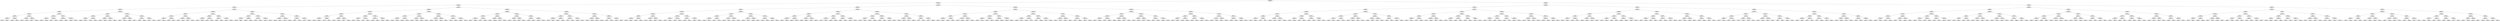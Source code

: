 ## [header material...]
## Command to get the layout: "dot -Teps thisfile > thisfile.eps"
graph "test"
{
node [shape="rectangle", fontsize=10, width=".2", height=".2", margin=0];
graph[fontsize=8];

n000 [label="clustersize = 14060
splitting feature:
((0.0103,0.896)-(0.851,0.434))"] ;
n000 -- n001 ;
n001 [label="clustersize = 10964
splitting feature:
((-0.868,0.967)-(-0.673,-0.863))"] ;
n001 -- n002 ;
n002 [label="clustersize = 4841
splitting feature:
((0.511,0.0493)-(-0.115,0.735))"] ;
n002 -- n003 ;
n003 [label="clustersize = 1170
splitting feature:
((-0.279,0.2)-(0.0193,-0.397))"] ;
n003 -- n004 ;
n004 [label="clustersize = 508
splitting feature:
((-0.0438,-0.667)-(0.721,0.648))"] ;
n004 -- n005 ;
n005 [label="clustersize = 373
splitting feature:
((0.271,0.0427)-(-0.878,0.34))"] ;
n005 -- n006 ;
n006 [label="clustersize = 197
splitting feature:
((-0.194,-0.378)-(-0.35,0.356))"] ;
n006 -- n007 ;
n007 [label="clustersize = 96
splitting feature:
((0.64,0.136)-(-0.574,-0.0883))"] ;
n007 -- n008 ;
n008 [label="clustersize = 19
splitting feature:
((-0.134,-0.375)-(0.471,-0.304))"] ;
n008 -- n009 ;
n009 [label="clustersize = 11
pupil avg:
[ 0.09687391  0.17194215]"] ;
n008 -- n010 ;
n010 [label="clustersize = 8
pupil avg:
[-0.20400351  0.27790108]"] ;
n007 -- n011 ;
n011 [label="clustersize = 77
splitting feature:
((0.165,0.58)-(-0.633,0.999))"] ;
n011 -- n012 ;
n012 [label="clustersize = 42
pupil avg:
[ 0.09108212 -0.01982786]"] ;
n011 -- n013 ;
n013 [label="clustersize = 35
pupil avg:
[-0.08950734  0.01379611]"] ;
n006 -- n014 ;
n014 [label="clustersize = 101
splitting feature:
((0.689,0.0702)-(-0.614,-0.373))"] ;
n014 -- n015 ;
n015 [label="clustersize = 48
splitting feature:
((-0.707,-0.708)-(-0.849,-0.337))"] ;
n015 -- n016 ;
n016 [label="clustersize = 23
pupil avg:
[ 0.37479236  0.20112845]"] ;
n015 -- n017 ;
n017 [label="clustersize = 25
pupil avg:
[ 0.10331843  0.04735362]"] ;
n014 -- n018 ;
n018 [label="clustersize = 53
splitting feature:
((0.517,-0.0528)-(-0.283,-0.448))"] ;
n018 -- n019 ;
n019 [label="clustersize = 13
pupil avg:
[-0.01746898  0.05467615]"] ;
n018 -- n020 ;
n020 [label="clustersize = 40
pupil avg:
[ 0.27541368 -0.17106709]"] ;
n005 -- n021 ;
n021 [label="clustersize = 176
splitting feature:
((-0.0873,0.649)-(-0.0137,0.104))"] ;
n021 -- n022 ;
n022 [label="clustersize = 51
splitting feature:
((-0.493,0.565)-(-0.162,-0.0933))"] ;
n022 -- n023 ;
n023 [label="clustersize = 25
splitting feature:
((-0.317,0.955)-(-0.372,0.218))"] ;
n023 -- n024 ;
n024 [label="clustersize = 5
pupil avg:
[ 0.60816993 -0.17086057]"] ;
n023 -- n025 ;
n025 [label="clustersize = 20
pupil avg:
[ 0.37545316 -0.19953995]"] ;
n022 -- n026 ;
n026 [label="clustersize = 26
splitting feature:
((-0.702,0.324)-(0.781,-0.352))"] ;
n026 -- n027 ;
n027 [label="clustersize = 17
pupil avg:
[ 0.32901206 -0.07231132]"] ;
n026 -- n028 ;
n028 [label="clustersize = 9
pupil avg:
[ 0.52675276 -0.04317917]"] ;
n021 -- n029 ;
n029 [label="clustersize = 125
splitting feature:
((0.928,-0.241)-(0.1,-0.6))"] ;
n029 -- n030 ;
n030 [label="clustersize = 16
splitting feature:
((-0.0646,-0.0845)-(0.152,0.385))"] ;
n030 -- n031 ;
n031 [label="clustersize = 12
pupil avg:
[-0.22172645 -0.21787197]"] ;
n030 -- n032 ;
n032 [label="clustersize = 4
pupil avg:
[ 0.23044636 -0.05190418]"] ;
n029 -- n033 ;
n033 [label="clustersize = 109
splitting feature:
((-0.00751,0.781)-(-0.371,0.499))"] ;
n033 -- n034 ;
n034 [label="clustersize = 19
pupil avg:
[ 0.37912954  0.02532199]"] ;
n033 -- n035 ;
n035 [label="clustersize = 90
pupil avg:
[ 0.24526157 -0.14837271]"] ;
n004 -- n036 ;
n036 [label="clustersize = 135
splitting feature:
((0.932,0.981)-(-0.885,0.0075))"] ;
n036 -- n037 ;
n037 [label="clustersize = 70
splitting feature:
((-0.539,0.9)-(0.192,0.0172))"] ;
n037 -- n038 ;
n038 [label="clustersize = 39
splitting feature:
((-0.506,0.73)-(-0.249,0.386))"] ;
n038 -- n039 ;
n039 [label="clustersize = 27
splitting feature:
((0.565,0.642)-(0.467,0.479))"] ;
n039 -- n040 ;
n040 [label="clustersize = 11
pupil avg:
[ 0.74953375  0.29852234]"] ;
n039 -- n041 ;
n041 [label="clustersize = 16
pupil avg:
[ 0.60505917  0.26311129]"] ;
n038 -- n042 ;
n042 [label="clustersize = 12
splitting feature:
((-0.822,0.358)-(0.545,0.123))"] ;
n042 -- n043 ;
n043 [label="clustersize = 5
pupil avg:
[ 0.53213371 -0.15779516]"] ;
n042 -- n044 ;
n044 [label="clustersize = 7
pupil avg:
[ 0.46085796  0.18620541]"] ;
n037 -- n045 ;
n045 [label="clustersize = 31
splitting feature:
((0.414,0.508)-(0.528,0.385))"] ;
n045 -- n046 ;
n046 [label="clustersize = 22
splitting feature:
((0.0867,0.548)-(0.376,-0.531))"] ;
n046 -- n047 ;
n047 [label="clustersize = 18
pupil avg:
[ 0.53972561  0.25570107]"] ;
n046 -- n048 ;
n048 [label="clustersize = 4
pupil avg:
[ 0.25332068  0.28185666]"] ;
n045 -- n049 ;
n049 [label="clustersize = 9
splitting feature:
((-0.453,-0.775)-(-0.846,0.889))"] ;
n049 -- n050 ;
n050 [label="clustersize = 4
pupil avg:
[ 0.26256127  0.31025327]"] ;
n049 -- n051 ;
n051 [label="clustersize = 5
pupil avg:
[-0.01463964  0.24168168]"] ;
n036 -- n052 ;
n052 [label="clustersize = 65
splitting feature:
((-0.913,0.0217)-(0.614,0.0667))"] ;
n052 -- n053 ;
n053 [label="clustersize = 31
splitting feature:
((0.696,0.341)-(0.831,0.175))"] ;
n053 -- n054 ;
n054 [label="clustersize = 22
splitting feature:
((0.715,0.314)-(-0.149,-0.228))"] ;
n054 -- n055 ;
n055 [label="clustersize = 9
pupil avg:
[ 0.31001702 -0.21504058]"] ;
n054 -- n056 ;
n056 [label="clustersize = 13
pupil avg:
[ 0.46258496 -0.11949969]"] ;
n053 -- n057 ;
n057 [label="clustersize = 9
splitting feature:
((0.453,0.613)-(0.919,0.954))"] ;
n057 -- n058 ;
n058 [label="clustersize = 4
pupil avg:
[ 0.24126984 -0.03968254]"] ;
n057 -- n059 ;
n059 [label="clustersize = 5
pupil avg:
[-0.18047054 -0.12317536]"] ;
n052 -- n060 ;
n060 [label="clustersize = 34
splitting feature:
((0.119,-0.823)-(-0.85,0.925))"] ;
n060 -- n061 ;
n061 [label="clustersize = 9
splitting feature:
((0.341,-0.814)-(-0.842,0.527))"] ;
n061 -- n062 ;
n062 [label="clustersize = 5
pupil avg:
[-0.05059059  0.34475046]"] ;
n061 -- n063 ;
n063 [label="clustersize = 4
pupil avg:
[-0.11415922  0.09097429]"] ;
n060 -- n064 ;
n064 [label="clustersize = 25
splitting feature:
((0.997,0.314)-(-0.809,0.59))"] ;
n064 -- n065 ;
n065 [label="clustersize = 7
pupil avg:
[ 0.1098356   0.30551776]"] ;
n064 -- n066 ;
n066 [label="clustersize = 18
pupil avg:
[ 0.48445927  0.14340574]"] ;
n003 -- n067 ;
n067 [label="clustersize = 662
splitting feature:
((-0.81,0.704)-(-0.604,-0.246))"] ;
n067 -- n068 ;
n068 [label="clustersize = 275
splitting feature:
((0.0126,-0.0472)-(0.0519,0.667))"] ;
n068 -- n069 ;
n069 [label="clustersize = 158
splitting feature:
((0.639,0.349)-(0.45,0.59))"] ;
n069 -- n070 ;
n070 [label="clustersize = 70
splitting feature:
((0.471,0.888)-(-0.313,-0.536))"] ;
n070 -- n071 ;
n071 [label="clustersize = 17
splitting feature:
((-0.367,0.0931)-(-0.78,0.202))"] ;
n071 -- n072 ;
n072 [label="clustersize = 4
pupil avg:
[-0.23146893  0.33485814]"] ;
n071 -- n073 ;
n073 [label="clustersize = 13
pupil avg:
[ 0.30613984  0.21950855]"] ;
n070 -- n074 ;
n074 [label="clustersize = 53
splitting feature:
((-0.266,0.892)-(-0.59,0.433))"] ;
n074 -- n075 ;
n075 [label="clustersize = 45
pupil avg:
[-0.3897259   0.20982889]"] ;
n074 -- n076 ;
n076 [label="clustersize = 8
pupil avg:
[ 0.12368078  0.16024299]"] ;
n069 -- n077 ;
n077 [label="clustersize = 88
splitting feature:
((-0.177,-0.793)-(-0.612,0.612))"] ;
n077 -- n078 ;
n078 [label="clustersize = 50
splitting feature:
((-0.0744,-0.133)-(-0.0472,0.558))"] ;
n078 -- n079 ;
n079 [label="clustersize = 36
pupil avg:
[-0.13574655  0.167341  ]"] ;
n078 -- n080 ;
n080 [label="clustersize = 14
pupil avg:
[ 0.345155    0.03342751]"] ;
n077 -- n081 ;
n081 [label="clustersize = 38
splitting feature:
((0.793,-0.0961)-(0.917,0.585))"] ;
n081 -- n082 ;
n082 [label="clustersize = 25
pupil avg:
[ 0.38857973  0.1812063 ]"] ;
n081 -- n083 ;
n083 [label="clustersize = 13
pupil avg:
[ 0.11179814  0.18103965]"] ;
n068 -- n084 ;
n084 [label="clustersize = 117
splitting feature:
((0.337,0.646)-(-0.327,0.0644))"] ;
n084 -- n085 ;
n085 [label="clustersize = 89
splitting feature:
((0.366,-0.233)-(-0.973,0.474))"] ;
n085 -- n086 ;
n086 [label="clustersize = 58
splitting feature:
((-0.847,0.244)-(0.0667,0.679))"] ;
n086 -- n087 ;
n087 [label="clustersize = 5
pupil avg:
[ 0.28119322  0.29146245]"] ;
n086 -- n088 ;
n088 [label="clustersize = 53
pupil avg:
[ 0.56991856  0.20373498]"] ;
n085 -- n089 ;
n089 [label="clustersize = 31
splitting feature:
((-0.716,0.463)-(-0.00733,0.333))"] ;
n089 -- n090 ;
n090 [label="clustersize = 4
pupil avg:
[ 0.78645833  0.18458333]"] ;
n089 -- n091 ;
n091 [label="clustersize = 27
pupil avg:
[ 0.3366731  0.1194491]"] ;
n084 -- n092 ;
n092 [label="clustersize = 28
splitting feature:
((-0.843,0.638)-(0.079,-0.647))"] ;
n092 -- n093 ;
n093 [label="clustersize = 16
splitting feature:
((0.335,-0.395)-(-0.431,-0.41))"] ;
n093 -- n094 ;
n094 [label="clustersize = 8
pupil avg:
[ 0.62539191  0.05655599]"] ;
n093 -- n095 ;
n095 [label="clustersize = 8
pupil avg:
[ 0.24947263  0.05393981]"] ;
n092 -- n096 ;
n096 [label="clustersize = 12
splitting feature:
((-0.384,-0.119)-(-0.487,0.274))"] ;
n096 -- n097 ;
n097 [label="clustersize = 7
pupil avg:
[-0.25136328  0.10001331]"] ;
n096 -- n098 ;
n098 [label="clustersize = 5
pupil avg:
[ 0.24983869 -0.02262227]"] ;
n067 -- n099 ;
n099 [label="clustersize = 387
splitting feature:
((-0.498,-0.331)-(0.236,0.719))"] ;
n099 -- n100 ;
n100 [label="clustersize = 276
splitting feature:
((0.246,0.896)-(0.576,-0.223))"] ;
n100 -- n101 ;
n101 [label="clustersize = 84
splitting feature:
((0.329,0.294)-(0.212,-0.71))"] ;
n101 -- n102 ;
n102 [label="clustersize = 50
splitting feature:
((0.229,0.442)-(-0.0132,-0.551))"] ;
n102 -- n103 ;
n103 [label="clustersize = 27
pupil avg:
[ 0.26195493  0.19489692]"] ;
n102 -- n104 ;
n104 [label="clustersize = 23
pupil avg:
[-0.02288798  0.093754  ]"] ;
n101 -- n105 ;
n105 [label="clustersize = 34
splitting feature:
((-0.699,-0.798)-(-0.768,0.582))"] ;
n105 -- n106 ;
n106 [label="clustersize = 22
pupil avg:
[-0.30552242  0.06438684]"] ;
n105 -- n107 ;
n107 [label="clustersize = 12
pupil avg:
[ 0.05233108  0.18232213]"] ;
n100 -- n108 ;
n108 [label="clustersize = 192
splitting feature:
((0.572,-0.246)-(-0.907,-0.702))"] ;
n108 -- n109 ;
n109 [label="clustersize = 155
splitting feature:
((-0.169,0.513)-(0.0406,-0.713))"] ;
n109 -- n110 ;
n110 [label="clustersize = 42
pupil avg:
[-0.08914061 -0.00332579]"] ;
n109 -- n111 ;
n111 [label="clustersize = 113
pupil avg:
[-0.31394103  0.18810861]"] ;
n108 -- n112 ;
n112 [label="clustersize = 37
splitting feature:
((0.214,0.223)-(-0.182,-0.362))"] ;
n112 -- n113 ;
n113 [label="clustersize = 4
pupil avg:
[-0.49753809  0.17343305]"] ;
n112 -- n114 ;
n114 [label="clustersize = 33
pupil avg:
[-0.40193785 -0.11987503]"] ;
n099 -- n115 ;
n115 [label="clustersize = 111
splitting feature:
((-0.287,-0.934)-(0.967,0.942))"] ;
n115 -- n116 ;
n116 [label="clustersize = 81
splitting feature:
((0.512,0.686)-(0.468,-0.342))"] ;
n116 -- n117 ;
n117 [label="clustersize = 37
splitting feature:
((-0.507,-0.0684)-(-0.921,-0.683))"] ;
n117 -- n118 ;
n118 [label="clustersize = 32
pupil avg:
[ 0.10942156  0.2188539 ]"] ;
n117 -- n119 ;
n119 [label="clustersize = 5
pupil avg:
[ 0.48636364  0.16727273]"] ;
n116 -- n120 ;
n120 [label="clustersize = 44
splitting feature:
((-0.166,-0.00693)-(-0.502,-0.0859))"] ;
n120 -- n121 ;
n121 [label="clustersize = 30
pupil avg:
[-0.12782079  0.17826868]"] ;
n120 -- n122 ;
n122 [label="clustersize = 14
pupil avg:
[ 0.12248588  0.22565537]"] ;
n115 -- n123 ;
n123 [label="clustersize = 30
splitting feature:
((0.884,0.629)-(-0.0825,-0.821))"] ;
n123 -- n124 ;
n124 [label="clustersize = 14
splitting feature:
((0.624,0.742)-(0.827,-0.0331))"] ;
n124 -- n125 ;
n125 [label="clustersize = 8
pupil avg:
[ 0.56649386  0.28677734]"] ;
n124 -- n126 ;
n126 [label="clustersize = 6
pupil avg:
[ 0.32382724  0.22587656]"] ;
n123 -- n127 ;
n127 [label="clustersize = 16
splitting feature:
((0.582,0.547)-(-0.547,-0.907))"] ;
n127 -- n128 ;
n128 [label="clustersize = 12
pupil avg:
[ 0.25943217  0.22680434]"] ;
n127 -- n129 ;
n129 [label="clustersize = 4
pupil avg:
[-0.03016593  0.15259195]"] ;
n002 -- n130 ;
n130 [label="clustersize = 3671
splitting feature:
((-0.256,-0.513)-(-0.707,0.732))"] ;
n130 -- n131 ;
n131 [label="clustersize = 1781
splitting feature:
((-0.707,0.855)-(-0.108,0.433))"] ;
n131 -- n132 ;
n132 [label="clustersize = 315
splitting feature:
((-0.956,-0.657)-(-0.181,0.651))"] ;
n132 -- n133 ;
n133 [label="clustersize = 81
splitting feature:
((-0.356,-0.92)-(0.165,0.653))"] ;
n133 -- n134 ;
n134 [label="clustersize = 57
splitting feature:
((-0.163,-0.546)-(-0.488,-0.151))"] ;
n134 -- n135 ;
n135 [label="clustersize = 38
splitting feature:
((-0.651,-0.202)-(-0.944,0.409))"] ;
n135 -- n136 ;
n136 [label="clustersize = 30
pupil avg:
[-0.51048399 -0.14200669]"] ;
n135 -- n137 ;
n137 [label="clustersize = 8
pupil avg:
[-0.25465617 -0.24560355]"] ;
n134 -- n138 ;
n138 [label="clustersize = 19
splitting feature:
((-0.936,-0.687)-(0.594,-0.511))"] ;
n138 -- n139 ;
n139 [label="clustersize = 14
pupil avg:
[-0.10424131 -0.27726529]"] ;
n138 -- n140 ;
n140 [label="clustersize = 5
pupil avg:
[-0.27647405  0.0670982 ]"] ;
n133 -- n141 ;
n141 [label="clustersize = 24
splitting feature:
((-0.281,0.43)-(0.711,0.268))"] ;
n141 -- n142 ;
n142 [label="clustersize = 16
splitting feature:
((-0.494,0.466)-(0.5,-0.208))"] ;
n142 -- n143 ;
n143 [label="clustersize = 10
pupil avg:
[ 0.10740425 -0.19530188]"] ;
n142 -- n144 ;
n144 [label="clustersize = 6
pupil avg:
[-0.11539124 -0.00086133]"] ;
n141 -- n145 ;
n145 [label="clustersize = 8
splitting feature:
((0.825,-0.444)-(-0.658,0.636))"] ;
n145 -- n146 ;
n146 [label="clustersize = 4
pupil avg:
[ 0.62114331  0.1341234 ]"] ;
n145 -- n147 ;
n147 [label="clustersize = 4
pupil avg:
[ 0.14145944 -0.06955409]"] ;
n132 -- n148 ;
n148 [label="clustersize = 234
splitting feature:
((-0.465,0.349)-(-0.34,-0.425))"] ;
n148 -- n149 ;
n149 [label="clustersize = 55
splitting feature:
((-0.293,0.0434)-(-0.252,0.93))"] ;
n149 -- n150 ;
n150 [label="clustersize = 44
splitting feature:
((0.58,-0.812)-(-0.717,0.737))"] ;
n150 -- n151 ;
n151 [label="clustersize = 10
pupil avg:
[ 0.08147581 -0.11005384]"] ;
n150 -- n152 ;
n152 [label="clustersize = 34
pupil avg:
[ 0.13180037 -0.21193445]"] ;
n149 -- n153 ;
n153 [label="clustersize = 11
splitting feature:
((-0.743,-0.407)-(-0.661,0.561))"] ;
n153 -- n154 ;
n154 [label="clustersize = 4
pupil avg:
[ 0.46417877 -0.231509  ]"] ;
n153 -- n155 ;
n155 [label="clustersize = 7
pupil avg:
[ 0.78504432 -0.16876074]"] ;
n148 -- n156 ;
n156 [label="clustersize = 179
splitting feature:
((0.125,-0.914)-(-0.0607,0.694))"] ;
n156 -- n157 ;
n157 [label="clustersize = 37
splitting feature:
((0.156,-0.291)-(-0.00509,0.815))"] ;
n157 -- n158 ;
n158 [label="clustersize = 20
pupil avg:
[-0.26236437  0.13945994]"] ;
n157 -- n159 ;
n159 [label="clustersize = 17
pupil avg:
[ 0.09882554 -0.02461198]"] ;
n156 -- n160 ;
n160 [label="clustersize = 142
splitting feature:
((0.875,-0.598)-(-0.16,-0.8))"] ;
n160 -- n161 ;
n161 [label="clustersize = 13
pupil avg:
[ 0.37858237 -0.09035719]"] ;
n160 -- n162 ;
n162 [label="clustersize = 129
pupil avg:
[ 0.04950668 -0.10051237]"] ;
n131 -- n163 ;
n163 [label="clustersize = 1466
splitting feature:
((-0.1,0.724)-(-0.398,-0.462))"] ;
n163 -- n164 ;
n164 [label="clustersize = 1022
splitting feature:
((-0.989,0.692)-(-0.729,0.703))"] ;
n164 -- n165 ;
n165 [label="clustersize = 652
splitting feature:
((-0.186,-0.91)-(-0.714,-0.559))"] ;
n165 -- n166 ;
n166 [label="clustersize = 330
splitting feature:
((-0.907,0.287)-(0.369,0.451))"] ;
n166 -- n167 ;
n167 [label="clustersize = 197
pupil avg:
[ 0.3432914  -0.05801151]"] ;
n166 -- n168 ;
n168 [label="clustersize = 133
pupil avg:
[ 0.20554866  0.06139662]"] ;
n165 -- n169 ;
n169 [label="clustersize = 322
splitting feature:
((-0.087,0.76)-(0.0138,0.248))"] ;
n169 -- n170 ;
n170 [label="clustersize = 192
pupil avg:
[ 0.48817505 -0.13028493]"] ;
n169 -- n171 ;
n171 [label="clustersize = 130
pupil avg:
[ 0.30416459 -0.06282597]"] ;
n164 -- n172 ;
n172 [label="clustersize = 370
splitting feature:
((0.0625,-0.811)-(0.0555,0.382))"] ;
n172 -- n173 ;
n173 [label="clustersize = 72
splitting feature:
((0.741,-0.235)-(-0.564,-0.103))"] ;
n173 -- n174 ;
n174 [label="clustersize = 9
pupil avg:
[-0.22192737  0.08413784]"] ;
n173 -- n175 ;
n175 [label="clustersize = 63
pupil avg:
[ 0.0870298   0.00296662]"] ;
n172 -- n176 ;
n176 [label="clustersize = 298
splitting feature:
((0.477,0.802)-(-0.12,-0.812))"] ;
n176 -- n177 ;
n177 [label="clustersize = 130
pupil avg:
[ 0.27911608  0.06887105]"] ;
n176 -- n178 ;
n178 [label="clustersize = 168
pupil avg:
[ 0.17250383 -0.0152835 ]"] ;
n163 -- n179 ;
n179 [label="clustersize = 444
splitting feature:
((-0.295,0.954)-(0.0096,-0.0698))"] ;
n179 -- n180 ;
n180 [label="clustersize = 166
splitting feature:
((-0.283,0.481)-(-0.949,-0.848))"] ;
n180 -- n181 ;
n181 [label="clustersize = 152
splitting feature:
((-0.5,-0.727)-(-0.393,0.639))"] ;
n181 -- n182 ;
n182 [label="clustersize = 26
pupil avg:
[ 0.01928155 -0.04015886]"] ;
n181 -- n183 ;
n183 [label="clustersize = 126
pupil avg:
[ 0.2970905  -0.18844667]"] ;
n180 -- n184 ;
n184 [label="clustersize = 14
splitting feature:
((-0.465,0.379)-(-0.376,-0.822))"] ;
n184 -- n185 ;
n185 [label="clustersize = 7
pupil avg:
[ 0.27619541 -0.22018266]"] ;
n184 -- n186 ;
n186 [label="clustersize = 7
pupil avg:
[-0.29139946 -0.18635394]"] ;
n179 -- n187 ;
n187 [label="clustersize = 278
splitting feature:
((0.00548,0.721)-(0.154,-0.219))"] ;
n187 -- n188 ;
n188 [label="clustersize = 126
splitting feature:
((-0.842,-0.789)-(0.927,-0.53))"] ;
n188 -- n189 ;
n189 [label="clustersize = 67
pupil avg:
[ 0.10438909 -0.11106263]"] ;
n188 -- n190 ;
n190 [label="clustersize = 59
pupil avg:
[ 0.21400385  0.04023765]"] ;
n187 -- n191 ;
n191 [label="clustersize = 152
splitting feature:
((-0.233,-0.627)-(-0.995,0.814))"] ;
n191 -- n192 ;
n192 [label="clustersize = 112
pupil avg:
[-0.15975196  0.00356613]"] ;
n191 -- n193 ;
n193 [label="clustersize = 40
pupil avg:
[ 0.11355749 -0.17386296]"] ;
n130 -- n194 ;
n194 [label="clustersize = 1890
splitting feature:
((-0.314,0.586)-(0.0176,-0.539))"] ;
n194 -- n195 ;
n195 [label="clustersize = 1254
splitting feature:
((0.95,-0.156)-(0.604,0.969))"] ;
n195 -- n196 ;
n196 [label="clustersize = 423
splitting feature:
((-0.401,0.924)-(0.0845,0.182))"] ;
n196 -- n197 ;
n197 [label="clustersize = 179
splitting feature:
((0.957,0.371)-(0.763,-0.833))"] ;
n197 -- n198 ;
n198 [label="clustersize = 72
splitting feature:
((0.631,-0.564)-(-0.408,0.00192))"] ;
n198 -- n199 ;
n199 [label="clustersize = 4
pupil avg:
[ 0.79566253 -0.02674948]"] ;
n198 -- n200 ;
n200 [label="clustersize = 68
pupil avg:
[ 0.29170105 -0.18984168]"] ;
n197 -- n201 ;
n201 [label="clustersize = 107
splitting feature:
((-0.089,0.971)-(-0.421,0.565))"] ;
n201 -- n202 ;
n202 [label="clustersize = 28
pupil avg:
[ 0.6319381  -0.04541745]"] ;
n201 -- n203 ;
n203 [label="clustersize = 79
pupil avg:
[ 0.52850746 -0.25654292]"] ;
n196 -- n204 ;
n204 [label="clustersize = 244
splitting feature:
((0.234,-0.389)-(-0.839,-0.231))"] ;
n204 -- n205 ;
n205 [label="clustersize = 69
splitting feature:
((0.564,-0.786)-(0.345,-0.671))"] ;
n205 -- n206 ;
n206 [label="clustersize = 15
pupil avg:
[ 0.56212147  0.05067425]"] ;
n205 -- n207 ;
n207 [label="clustersize = 54
pupil avg:
[ 0.23400794  0.06680999]"] ;
n204 -- n208 ;
n208 [label="clustersize = 175
splitting feature:
((0.9,-0.433)-(0.797,0.133))"] ;
n208 -- n209 ;
n209 [label="clustersize = 23
pupil avg:
[ 0.2999101  -0.11280334]"] ;
n208 -- n210 ;
n210 [label="clustersize = 152
pupil avg:
[ 0.08610479 -0.08183468]"] ;
n195 -- n211 ;
n211 [label="clustersize = 831
splitting feature:
((-0.364,-0.276)-(0.354,0.559))"] ;
n211 -- n212 ;
n212 [label="clustersize = 335
splitting feature:
((-0.476,-0.864)-(-0.555,0.708))"] ;
n212 -- n213 ;
n213 [label="clustersize = 56
splitting feature:
((-0.538,-0.325)-(0.116,0.51))"] ;
n213 -- n214 ;
n214 [label="clustersize = 27
pupil avg:
[ 0.03980234 -0.14860526]"] ;
n213 -- n215 ;
n215 [label="clustersize = 29
pupil avg:
[ 0.47543472 -0.11214886]"] ;
n212 -- n216 ;
n216 [label="clustersize = 279
splitting feature:
((-0.059,0.151)-(-0.507,0.426))"] ;
n216 -- n217 ;
n217 [label="clustersize = 109
pupil avg:
[ 0.3983189 -0.0611117]"] ;
n216 -- n218 ;
n218 [label="clustersize = 170
pupil avg:
[ 0.56532885 -0.16381721]"] ;
n211 -- n219 ;
n219 [label="clustersize = 496
splitting feature:
((0.245,-0.403)-(-0.956,0.574))"] ;
n219 -- n220 ;
n220 [label="clustersize = 153
splitting feature:
((0.274,-0.369)-(-0.697,0.635))"] ;
n220 -- n221 ;
n221 [label="clustersize = 51
pupil avg:
[ 0.39547845  0.22358649]"] ;
n220 -- n222 ;
n222 [label="clustersize = 102
pupil avg:
[ 0.52989629  0.11354791]"] ;
n219 -- n223 ;
n223 [label="clustersize = 343
splitting feature:
((0.583,0.818)-(-0.296,-0.079))"] ;
n223 -- n224 ;
n224 [label="clustersize = 119
pupil avg:
[ 0.48930045  0.05535695]"] ;
n223 -- n225 ;
n225 [label="clustersize = 224
pupil avg:
[ 0.50567543 -0.08106259]"] ;
n194 -- n226 ;
n226 [label="clustersize = 636
splitting feature:
((-0.337,-0.928)-(0.669,0.624))"] ;
n226 -- n227 ;
n227 [label="clustersize = 295
splitting feature:
((0.879,0.00963)-(-0.309,0.773))"] ;
n227 -- n228 ;
n228 [label="clustersize = 51
splitting feature:
((-0.226,-0.366)-(-0.943,-0.946))"] ;
n228 -- n229 ;
n229 [label="clustersize = 35
splitting feature:
((0.0694,0.0703)-(-0.531,-0.819))"] ;
n229 -- n230 ;
n230 [label="clustersize = 23
pupil avg:
[ 0.17936074  0.07738817]"] ;
n229 -- n231 ;
n231 [label="clustersize = 12
pupil avg:
[ 0.48737027  0.08084481]"] ;
n228 -- n232 ;
n232 [label="clustersize = 16
splitting feature:
((0.269,-0.189)-(0.0752,-0.955))"] ;
n232 -- n233 ;
n233 [label="clustersize = 10
pupil avg:
[ 0.58458486  0.11124741]"] ;
n232 -- n234 ;
n234 [label="clustersize = 6
pupil avg:
[ 0.7457499   0.11662607]"] ;
n227 -- n235 ;
n235 [label="clustersize = 244
splitting feature:
((-0.0775,0.599)-(0.347,-0.439))"] ;
n235 -- n236 ;
n236 [label="clustersize = 197
splitting feature:
((0.268,0.0531)-(-0.734,0.369))"] ;
n236 -- n237 ;
n237 [label="clustersize = 77
pupil avg:
[ 0.11711897  0.02577632]"] ;
n236 -- n238 ;
n238 [label="clustersize = 120
pupil avg:
[ 0.27241478 -0.00784901]"] ;
n235 -- n239 ;
n239 [label="clustersize = 47
splitting feature:
((0.387,-0.787)-(-0.729,0.243))"] ;
n239 -- n240 ;
n240 [label="clustersize = 25
pupil avg:
[-0.28897781  0.09533158]"] ;
n239 -- n241 ;
n241 [label="clustersize = 22
pupil avg:
[ 0.11942526  0.02395945]"] ;
n226 -- n242 ;
n242 [label="clustersize = 341
splitting feature:
((0.609,-0.0224)-(0.0327,-0.28))"] ;
n242 -- n243 ;
n243 [label="clustersize = 77
splitting feature:
((0.179,-0.00313)-(0.0955,0.477))"] ;
n243 -- n244 ;
n244 [label="clustersize = 40
splitting feature:
((0.726,-0.596)-(-0.536,-0.333))"] ;
n244 -- n245 ;
n245 [label="clustersize = 5
pupil avg:
[ 0.26844606  0.07515089]"] ;
n244 -- n246 ;
n246 [label="clustersize = 35
pupil avg:
[ 0.07524307  0.00851393]"] ;
n243 -- n247 ;
n247 [label="clustersize = 37
splitting feature:
((0.183,0.961)-(0.263,0.669))"] ;
n247 -- n248 ;
n248 [label="clustersize = 23
pupil avg:
[ 0.25530058  0.06310838]"] ;
n247 -- n249 ;
n249 [label="clustersize = 14
pupil avg:
[ 0.45280477  0.08369368]"] ;
n242 -- n250 ;
n250 [label="clustersize = 264
splitting feature:
((-0.884,0.0601)-(-0.56,0.685))"] ;
n250 -- n251 ;
n251 [label="clustersize = 131
splitting feature:
((-0.115,-0.241)-(-0.783,0.581))"] ;
n251 -- n252 ;
n252 [label="clustersize = 33
pupil avg:
[ 0.13935594  0.03329156]"] ;
n251 -- n253 ;
n253 [label="clustersize = 98
pupil avg:
[ 0.33144887  0.11103088]"] ;
n250 -- n254 ;
n254 [label="clustersize = 133
splitting feature:
((0.292,0.902)-(0.17,0.197))"] ;
n254 -- n255 ;
n255 [label="clustersize = 37
pupil avg:
[ 0.55578919  0.13979625]"] ;
n254 -- n256 ;
n256 [label="clustersize = 96
pupil avg:
[ 0.3378345   0.12492327]"] ;
n001 -- n257 ;
n257 [label="clustersize = 6123
splitting feature:
((0.382,0.321)-(-0.341,-0.0362))"] ;
n257 -- n258 ;
n258 [label="clustersize = 2041
splitting feature:
((-0.234,-0.388)-(0.181,0.365))"] ;
n258 -- n259 ;
n259 [label="clustersize = 514
splitting feature:
((-0.34,0.839)-(0.17,-0.624))"] ;
n259 -- n260 ;
n260 [label="clustersize = 185
splitting feature:
((-0.0828,0.497)-(-0.633,-0.419))"] ;
n260 -- n261 ;
n261 [label="clustersize = 116
splitting feature:
((-0.0262,-0.542)-(-0.651,0.358))"] ;
n261 -- n262 ;
n262 [label="clustersize = 63
splitting feature:
((0.529,0.588)-(0.575,-0.29))"] ;
n262 -- n263 ;
n263 [label="clustersize = 43
splitting feature:
((0.701,-0.827)-(-0.696,0.994))"] ;
n263 -- n264 ;
n264 [label="clustersize = 29
pupil avg:
[-0.04854798  0.02132512]"] ;
n263 -- n265 ;
n265 [label="clustersize = 14
pupil avg:
[ 0.16794862 -0.10328746]"] ;
n262 -- n266 ;
n266 [label="clustersize = 20
splitting feature:
((-0.965,0.9)-(-0.482,0.445))"] ;
n266 -- n267 ;
n267 [label="clustersize = 5
pupil avg:
[ 0.67601433 -0.04607767]"] ;
n266 -- n268 ;
n268 [label="clustersize = 15
pupil avg:
[ 0.16766026 -0.05250733]"] ;
n261 -- n269 ;
n269 [label="clustersize = 53
splitting feature:
((-0.108,-0.383)-(-0.119,0.52))"] ;
n269 -- n270 ;
n270 [label="clustersize = 9
splitting feature:
((-0.918,0.172)-(-0.13,0.996))"] ;
n270 -- n271 ;
n271 [label="clustersize = 5
pupil avg:
[-0.131114   -0.08493266]"] ;
n270 -- n272 ;
n272 [label="clustersize = 4
pupil avg:
[ 0.38198365 -0.19215223]"] ;
n269 -- n273 ;
n273 [label="clustersize = 44
splitting feature:
((-0.174,0.568)-(-0.664,-0.18))"] ;
n273 -- n274 ;
n274 [label="clustersize = 34
pupil avg:
[ 0.56483499  0.04064776]"] ;
n273 -- n275 ;
n275 [label="clustersize = 10
pupil avg:
[ 0.23240879  0.03905783]"] ;
n260 -- n276 ;
n276 [label="clustersize = 69
splitting feature:
((0.665,-0.376)-(-0.208,0.673))"] ;
n276 -- n277 ;
n277 [label="clustersize = 17
splitting feature:
((-0.879,-0.0962)-(-0.0536,0.98))"] ;
n277 -- n278 ;
n278 [label="clustersize = 8
splitting feature:
((0.0293,-0.659)-(-0.766,-0.914))"] ;
n278 -- n279 ;
n279 [label="clustersize = 4
pupil avg:
[-0.02923552  0.08328958]"] ;
n278 -- n280 ;
n280 [label="clustersize = 4
pupil avg:
[-0.20538949  0.04257246]"] ;
n277 -- n281 ;
n281 [label="clustersize = 9
splitting feature:
((-0.334,0.711)-(0.00509,-0.703))"] ;
n281 -- n282 ;
n282 [label="clustersize = 5
pupil avg:
[-0.38349954  0.02952921]"] ;
n281 -- n283 ;
n283 [label="clustersize = 4
pupil avg:
[-0.42593844  0.18765015]"] ;
n276 -- n284 ;
n284 [label="clustersize = 52
splitting feature:
((-0.327,-0.178)-(0.355,-0.604))"] ;
n284 -- n285 ;
n285 [label="clustersize = 28
splitting feature:
((-0.0267,-0.405)-(0.341,-0.187))"] ;
n285 -- n286 ;
n286 [label="clustersize = 21
pupil avg:
[-0.2825842  -0.20606679]"] ;
n285 -- n287 ;
n287 [label="clustersize = 7
pupil avg:
[ 0.08599272  0.05737872]"] ;
n284 -- n288 ;
n288 [label="clustersize = 24
splitting feature:
((-0.186,-0.219)-(0.554,-0.428))"] ;
n288 -- n289 ;
n289 [label="clustersize = 18
pupil avg:
[ 0.00913346 -0.05952829]"] ;
n288 -- n290 ;
n290 [label="clustersize = 6
pupil avg:
[ 0.41938538  0.02120286]"] ;
n259 -- n291 ;
n291 [label="clustersize = 329
splitting feature:
((-0.655,-0.983)-(-0.781,0.66))"] ;
n291 -- n292 ;
n292 [label="clustersize = 195
splitting feature:
((-0.192,-0.113)-(0.472,0.625))"] ;
n292 -- n293 ;
n293 [label="clustersize = 145
splitting feature:
((-0.295,-0.542)-(0.361,0.627))"] ;
n293 -- n294 ;
n294 [label="clustersize = 95
splitting feature:
((-0.15,0.0281)-(-0.0828,-0.685))"] ;
n294 -- n295 ;
n295 [label="clustersize = 51
pupil avg:
[-0.02841058  0.01667846]"] ;
n294 -- n296 ;
n296 [label="clustersize = 44
pupil avg:
[-0.30833981  0.10216492]"] ;
n293 -- n297 ;
n297 [label="clustersize = 50
splitting feature:
((-0.925,0.709)-(0.623,0.715))"] ;
n297 -- n298 ;
n298 [label="clustersize = 11
pupil avg:
[ 0.28175999  0.13371821]"] ;
n297 -- n299 ;
n299 [label="clustersize = 39
pupil avg:
[-0.04107445  0.08811096]"] ;
n292 -- n300 ;
n300 [label="clustersize = 50
splitting feature:
((-0.168,0.762)-(0.169,-0.171))"] ;
n300 -- n301 ;
n301 [label="clustersize = 15
splitting feature:
((-0.957,-0.734)-(-0.17,-0.897))"] ;
n301 -- n302 ;
n302 [label="clustersize = 10
pupil avg:
[ 0.13719058  0.10955853]"] ;
n301 -- n303 ;
n303 [label="clustersize = 5
pupil avg:
[ 0.6110606   0.09913291]"] ;
n300 -- n304 ;
n304 [label="clustersize = 35
splitting feature:
((0.325,-0.724)-(-0.959,0.696))"] ;
n304 -- n305 ;
n305 [label="clustersize = 31
pupil avg:
[-0.05519377  0.14321939]"] ;
n304 -- n306 ;
n306 [label="clustersize = 4
pupil avg:
[ 0.43432039  0.15735531]"] ;
n291 -- n307 ;
n307 [label="clustersize = 134
splitting feature:
((-0.902,0.259)-(0.25,0.197))"] ;
n307 -- n308 ;
n308 [label="clustersize = 53
splitting feature:
((-0.927,-0.224)-(0.169,0.0331))"] ;
n308 -- n309 ;
n309 [label="clustersize = 22
splitting feature:
((-0.145,0.511)-(-0.278,-0.902))"] ;
n309 -- n310 ;
n310 [label="clustersize = 13
pupil avg:
[ 0.09845193 -0.10703526]"] ;
n309 -- n311 ;
n311 [label="clustersize = 9
pupil avg:
[-0.19406628 -0.07564974]"] ;
n308 -- n312 ;
n312 [label="clustersize = 31
splitting feature:
((0.0307,-0.0354)-(-0.575,0.782))"] ;
n312 -- n313 ;
n313 [label="clustersize = 27
pupil avg:
[ 0.03357209  0.01850529]"] ;
n312 -- n314 ;
n314 [label="clustersize = 4
pupil avg:
[ 0.3618632  0.0189888]"] ;
n307 -- n315 ;
n315 [label="clustersize = 81
splitting feature:
((0.142,-0.117)-(-0.385,-0.978))"] ;
n315 -- n316 ;
n316 [label="clustersize = 69
splitting feature:
((0.26,0.208)-(-0.253,-0.111))"] ;
n316 -- n317 ;
n317 [label="clustersize = 49
pupil avg:
[ 0.11807486  0.12709036]"] ;
n316 -- n318 ;
n318 [label="clustersize = 20
pupil avg:
[-0.03343925  0.03993385]"] ;
n315 -- n319 ;
n319 [label="clustersize = 12
splitting feature:
((-0.44,0.124)-(0.456,-0.85))"] ;
n319 -- n320 ;
n320 [label="clustersize = 5
pupil avg:
[ 0.42952636  0.1458136 ]"] ;
n319 -- n321 ;
n321 [label="clustersize = 7
pupil avg:
[ 0.15890208  0.09031695]"] ;
n258 -- n322 ;
n322 [label="clustersize = 1527
splitting feature:
((-0.144,0.613)-(-0.0493,0.0101))"] ;
n322 -- n323 ;
n323 [label="clustersize = 511
splitting feature:
((0.159,0.222)-(-0.464,-0.905))"] ;
n323 -- n324 ;
n324 [label="clustersize = 361
splitting feature:
((-0.339,0.999)-(0.526,-0.832))"] ;
n324 -- n325 ;
n325 [label="clustersize = 232
splitting feature:
((-0.559,-0.522)-(-0.412,0.402))"] ;
n325 -- n326 ;
n326 [label="clustersize = 83
splitting feature:
((0.0196,-0.0251)-(-0.571,0.885))"] ;
n326 -- n327 ;
n327 [label="clustersize = 57
pupil avg:
[ 0.13960853  0.11563642]"] ;
n326 -- n328 ;
n328 [label="clustersize = 26
pupil avg:
[ 0.31579893  0.10892608]"] ;
n325 -- n329 ;
n329 [label="clustersize = 149
splitting feature:
((0.099,0.829)-(-0.0446,0.243))"] ;
n329 -- n330 ;
n330 [label="clustersize = 87
pupil avg:
[ 0.45950186  0.24921864]"] ;
n329 -- n331 ;
n331 [label="clustersize = 62
pupil avg:
[ 0.30299937  0.11658956]"] ;
n324 -- n332 ;
n332 [label="clustersize = 129
splitting feature:
((0.209,0.672)-(-0.647,-0.0613))"] ;
n332 -- n333 ;
n333 [label="clustersize = 63
splitting feature:
((-0.687,0.494)-(-0.517,0.112))"] ;
n333 -- n334 ;
n334 [label="clustersize = 24
pupil avg:
[ 0.18801633  0.12354994]"] ;
n333 -- n335 ;
n335 [label="clustersize = 39
pupil avg:
[ 0.26399686  0.30212043]"] ;
n332 -- n336 ;
n336 [label="clustersize = 66
splitting feature:
((-0.612,-0.766)-(-0.212,-0.377))"] ;
n336 -- n337 ;
n337 [label="clustersize = 42
pupil avg:
[-0.00123028  0.23527876]"] ;
n336 -- n338 ;
n338 [label="clustersize = 24
pupil avg:
[ 0.16999053  0.11738058]"] ;
n323 -- n339 ;
n339 [label="clustersize = 150
splitting feature:
((-0.281,-0.916)-(-0.612,-0.471))"] ;
n339 -- n340 ;
n340 [label="clustersize = 120
splitting feature:
((0.167,0.872)-(0.354,0.405))"] ;
n340 -- n341 ;
n341 [label="clustersize = 66
splitting feature:
((0.0574,-0.839)-(-0.442,0.719))"] ;
n341 -- n342 ;
n342 [label="clustersize = 40
pupil avg:
[ 0.73238018  0.14126219]"] ;
n341 -- n343 ;
n343 [label="clustersize = 26
pupil avg:
[ 0.47487242  0.08114502]"] ;
n340 -- n344 ;
n344 [label="clustersize = 54
splitting feature:
((0.16,-0.449)-(-0.317,0.879))"] ;
n344 -- n345 ;
n345 [label="clustersize = 13
pupil avg:
[ 0.18736608  0.19322364]"] ;
n344 -- n346 ;
n346 [label="clustersize = 41
pupil avg:
[ 0.44960493  0.18696078]"] ;
n339 -- n347 ;
n347 [label="clustersize = 30
splitting feature:
((0.12,-0.165)-(-0.0481,0.358))"] ;
n347 -- n348 ;
n348 [label="clustersize = 15
splitting feature:
((-0.975,-0.586)-(0.949,0.214))"] ;
n348 -- n349 ;
n349 [label="clustersize = 9
pupil avg:
[ 0.23584951  0.22175016]"] ;
n348 -- n350 ;
n350 [label="clustersize = 6
pupil avg:
[-0.34345035  0.29260862]"] ;
n347 -- n351 ;
n351 [label="clustersize = 15
splitting feature:
((-0.736,0.0117)-(0.299,0.615))"] ;
n351 -- n352 ;
n352 [label="clustersize = 8
pupil avg:
[ 0.29706827 -0.03004999]"] ;
n351 -- n353 ;
n353 [label="clustersize = 7
pupil avg:
[ 0.57289914  0.09709896]"] ;
n322 -- n354 ;
n354 [label="clustersize = 1016
splitting feature:
((-0.0287,-0.516)-(-0.115,0.297))"] ;
n354 -- n355 ;
n355 [label="clustersize = 469
splitting feature:
((0.0244,0.854)-(-0.0228,-0.382))"] ;
n355 -- n356 ;
n356 [label="clustersize = 114
splitting feature:
((0.244,0.471)-(-0.593,-0.836))"] ;
n356 -- n357 ;
n357 [label="clustersize = 87
splitting feature:
((0.0359,0.457)-(0.811,0.704))"] ;
n357 -- n358 ;
n358 [label="clustersize = 79
pupil avg:
[ 0.36437191  0.23514063]"] ;
n357 -- n359 ;
n359 [label="clustersize = 8
pupil avg:
[-0.02571018  0.12148862]"] ;
n356 -- n360 ;
n360 [label="clustersize = 27
splitting feature:
((-0.617,0.21)-(0.737,-0.35))"] ;
n360 -- n361 ;
n361 [label="clustersize = 21
pupil avg:
[ 0.23590567  0.15004412]"] ;
n360 -- n362 ;
n362 [label="clustersize = 6
pupil avg:
[-0.34681337  0.23580006]"] ;
n355 -- n363 ;
n363 [label="clustersize = 355
splitting feature:
((0.161,0.897)-(-0.559,-0.412))"] ;
n363 -- n364 ;
n364 [label="clustersize = 152
splitting feature:
((-0.235,0.792)-(-0.636,0.741))"] ;
n364 -- n365 ;
n365 [label="clustersize = 85
pupil avg:
[-0.07938582  0.13540572]"] ;
n364 -- n366 ;
n366 [label="clustersize = 67
pupil avg:
[ 0.16521078  0.1836745 ]"] ;
n363 -- n367 ;
n367 [label="clustersize = 203
splitting feature:
((-0.123,0.74)-(-0.498,-0.98))"] ;
n367 -- n368 ;
n368 [label="clustersize = 50
pupil avg:
[-0.00651501  0.15450042]"] ;
n367 -- n369 ;
n369 [label="clustersize = 153
pupil avg:
[-0.21101368  0.18719428]"] ;
n354 -- n370 ;
n370 [label="clustersize = 547
splitting feature:
((0.34,-0.895)-(0.647,-0.498))"] ;
n370 -- n371 ;
n371 [label="clustersize = 344
splitting feature:
((0.49,0.438)-(-0.0685,-0.726))"] ;
n371 -- n372 ;
n372 [label="clustersize = 124
splitting feature:
((-0.134,-0.194)-(0.985,0.811))"] ;
n372 -- n373 ;
n373 [label="clustersize = 101
pupil avg:
[ 0.29121908  0.16193646]"] ;
n372 -- n374 ;
n374 [label="clustersize = 23
pupil avg:
[-0.05680854  0.19952922]"] ;
n371 -- n375 ;
n375 [label="clustersize = 220
splitting feature:
((0.131,-0.114)-(-0.818,0.874))"] ;
n375 -- n376 ;
n376 [label="clustersize = 179
pupil avg:
[ 0.09441169  0.0717177 ]"] ;
n375 -- n377 ;
n377 [label="clustersize = 41
pupil avg:
[ 0.23239254  0.07498329]"] ;
n370 -- n378 ;
n378 [label="clustersize = 203
splitting feature:
((-0.257,-0.518)-(-0.0215,-0.827))"] ;
n378 -- n379 ;
n379 [label="clustersize = 111
splitting feature:
((-0.378,0.469)-(0.129,0.25))"] ;
n379 -- n380 ;
n380 [label="clustersize = 18
pupil avg:
[ 0.16865785  0.10133077]"] ;
n379 -- n381 ;
n381 [label="clustersize = 93
pupil avg:
[ 0.38341281  0.20640787]"] ;
n378 -- n382 ;
n382 [label="clustersize = 92
splitting feature:
((0.333,-0.517)-(0.204,-0.837))"] ;
n382 -- n383 ;
n383 [label="clustersize = 72
pupil avg:
[ 0.23619262  0.16341599]"] ;
n382 -- n384 ;
n384 [label="clustersize = 20
pupil avg:
[ 0.03168588  0.08443453]"] ;
n257 -- n385 ;
n385 [label="clustersize = 4082
splitting feature:
((-0.342,-0.734)-(0.102,0.952))"] ;
n385 -- n386 ;
n386 [label="clustersize = 2557
splitting feature:
((-0.208,-0.833)-(-0.42,0.644))"] ;
n386 -- n387 ;
n387 [label="clustersize = 1706
splitting feature:
((-0.673,0.837)-(0.0432,-0.293))"] ;
n387 -- n388 ;
n388 [label="clustersize = 397
splitting feature:
((0.425,-0.814)-(-0.487,-0.42))"] ;
n388 -- n389 ;
n389 [label="clustersize = 118
splitting feature:
((-0.613,0.996)-(-0.161,-0.15))"] ;
n389 -- n390 ;
n390 [label="clustersize = 58
splitting feature:
((0.0137,0.0372)-(-0.633,-0.893))"] ;
n390 -- n391 ;
n391 [label="clustersize = 11
pupil avg:
[ 0.19826397 -0.01694212]"] ;
n390 -- n392 ;
n392 [label="clustersize = 47
pupil avg:
[ 0.62202274 -0.02435487]"] ;
n389 -- n393 ;
n393 [label="clustersize = 60
splitting feature:
((-0.421,0.902)-(0.0581,-0.0891))"] ;
n393 -- n394 ;
n394 [label="clustersize = 12
pupil avg:
[ 0.39786107 -0.01954467]"] ;
n393 -- n395 ;
n395 [label="clustersize = 48
pupil avg:
[ 0.05770413 -0.0208891 ]"] ;
n388 -- n396 ;
n396 [label="clustersize = 279
splitting feature:
((-0.203,0.543)-(-0.445,-0.391))"] ;
n396 -- n397 ;
n397 [label="clustersize = 133
splitting feature:
((-0.961,-0.711)-(-0.181,0.00782))"] ;
n397 -- n398 ;
n398 [label="clustersize = 22
pupil avg:
[ 0.36482219 -0.09043126]"] ;
n397 -- n399 ;
n399 [label="clustersize = 111
pupil avg:
[ 0.09524335 -0.05393155]"] ;
n396 -- n400 ;
n400 [label="clustersize = 146
splitting feature:
((0.668,-0.604)-(-0.801,-0.952))"] ;
n400 -- n401 ;
n401 [label="clustersize = 49
pupil avg:
[ 0.00802463  0.00941356]"] ;
n400 -- n402 ;
n402 [label="clustersize = 97
pupil avg:
[-0.06148297 -0.18766716]"] ;
n387 -- n403 ;
n403 [label="clustersize = 1309
splitting feature:
((0.969,-0.218)-(-0.0652,0.799))"] ;
n403 -- n404 ;
n404 [label="clustersize = 184
splitting feature:
((-0.548,-0.987)-(-0.148,0.305))"] ;
n404 -- n405 ;
n405 [label="clustersize = 76
splitting feature:
((-0.803,-0.803)-(0.507,-0.154))"] ;
n405 -- n406 ;
n406 [label="clustersize = 59
pupil avg:
[-0.47753937 -0.08339898]"] ;
n405 -- n407 ;
n407 [label="clustersize = 17
pupil avg:
[-0.29747611  0.21274888]"] ;
n404 -- n408 ;
n408 [label="clustersize = 108
splitting feature:
((0.536,-0.566)-(0.322,-0.416))"] ;
n408 -- n409 ;
n409 [label="clustersize = 17
pupil avg:
[-0.01311627  0.08571608]"] ;
n408 -- n410 ;
n410 [label="clustersize = 91
pupil avg:
[-0.27509129 -0.01801948]"] ;
n403 -- n411 ;
n411 [label="clustersize = 1125
splitting feature:
((-0.772,0.234)-(0.815,-0.71))"] ;
n411 -- n412 ;
n412 [label="clustersize = 839
splitting feature:
((0.412,-0.343)-(-0.863,-0.489))"] ;
n412 -- n413 ;
n413 [label="clustersize = 264
pupil avg:
[-0.06229662 -0.00468381]"] ;
n412 -- n414 ;
n414 [label="clustersize = 575
pupil avg:
[-0.16968428 -0.09554605]"] ;
n411 -- n415 ;
n415 [label="clustersize = 286
splitting feature:
((-0.862,-0.746)-(0.268,-0.0187))"] ;
n415 -- n416 ;
n416 [label="clustersize = 116
pupil avg:
[ 0.08669886 -0.07543939]"] ;
n415 -- n417 ;
n417 [label="clustersize = 170
pupil avg:
[-0.07693653  0.08053878]"] ;
n386 -- n418 ;
n418 [label="clustersize = 851
splitting feature:
((-0.629,-0.0449)-(-0.559,0.909))"] ;
n418 -- n419 ;
n419 [label="clustersize = 584
splitting feature:
((-0.0209,-0.851)-(-0.273,0.972))"] ;
n419 -- n420 ;
n420 [label="clustersize = 302
splitting feature:
((-0.875,0.219)-(0.972,-0.685))"] ;
n420 -- n421 ;
n421 [label="clustersize = 219
splitting feature:
((-0.271,0.787)-(-0.00952,-0.241))"] ;
n421 -- n422 ;
n422 [label="clustersize = 59
pupil avg:
[ 0.00088361 -0.12364346]"] ;
n421 -- n423 ;
n423 [label="clustersize = 160
pupil avg:
[-0.1779623  -0.11524098]"] ;
n420 -- n424 ;
n424 [label="clustersize = 83
splitting feature:
((0.341,-0.00243)-(-0.354,0.679))"] ;
n424 -- n425 ;
n425 [label="clustersize = 33
pupil avg:
[-0.06374476  0.14818026]"] ;
n424 -- n426 ;
n426 [label="clustersize = 50
pupil avg:
[ 0.0796212  -0.14447904]"] ;
n419 -- n427 ;
n427 [label="clustersize = 282
splitting feature:
((0.103,0.23)-(-0.277,-0.237))"] ;
n427 -- n428 ;
n428 [label="clustersize = 142
splitting feature:
((-0.932,-0.164)-(0.995,0.906))"] ;
n428 -- n429 ;
n429 [label="clustersize = 92
pupil avg:
[ 0.23047297 -0.10407521]"] ;
n428 -- n430 ;
n430 [label="clustersize = 50
pupil avg:
[ 0.11271109  0.06583902]"] ;
n427 -- n431 ;
n431 [label="clustersize = 140
splitting feature:
((-0.962,-0.125)-(0.966,-0.917))"] ;
n431 -- n432 ;
n432 [label="clustersize = 114
pupil avg:
[ 0.01710961 -0.19487724]"] ;
n431 -- n433 ;
n433 [label="clustersize = 26
pupil avg:
[ 0.37142484 -0.19684011]"] ;
n418 -- n434 ;
n434 [label="clustersize = 267
splitting feature:
((0.917,-0.282)-(0.4,0.285))"] ;
n434 -- n435 ;
n435 [label="clustersize = 73
splitting feature:
((-0.495,-0.814)-(0.669,-0.989))"] ;
n435 -- n436 ;
n436 [label="clustersize = 49
splitting feature:
((-0.944,0.646)-(0.17,0.0485))"] ;
n436 -- n437 ;
n437 [label="clustersize = 17
pupil avg:
[ 0.00381203 -0.1793816 ]"] ;
n436 -- n438 ;
n438 [label="clustersize = 32
pupil avg:
[ 0.34165147 -0.1880246 ]"] ;
n435 -- n439 ;
n439 [label="clustersize = 24
splitting feature:
((-0.0806,0.419)-(0.736,-0.854))"] ;
n439 -- n440 ;
n440 [label="clustersize = 12
pupil avg:
[ 0.41214526 -0.21273073]"] ;
n439 -- n441 ;
n441 [label="clustersize = 12
pupil avg:
[ 0.73080283 -0.27239381]"] ;
n434 -- n442 ;
n442 [label="clustersize = 194
splitting feature:
((-0.316,-0.455)-(-0.139,0.448))"] ;
n442 -- n443 ;
n443 [label="clustersize = 71
splitting feature:
((-0.355,0.654)-(-0.158,-0.219))"] ;
n443 -- n444 ;
n444 [label="clustersize = 34
pupil avg:
[ 0.21712579 -0.20580143]"] ;
n443 -- n445 ;
n445 [label="clustersize = 37
pupil avg:
[-0.06546738 -0.12047648]"] ;
n442 -- n446 ;
n446 [label="clustersize = 123
splitting feature:
((-0.417,0.925)-(0.187,-0.438))"] ;
n446 -- n447 ;
n447 [label="clustersize = 72
pupil avg:
[ 0.37809591 -0.14752499]"] ;
n446 -- n448 ;
n448 [label="clustersize = 51
pupil avg:
[ 0.09833588 -0.08555855]"] ;
n385 -- n449 ;
n449 [label="clustersize = 1525
splitting feature:
((-0.0976,-0.434)-(-0.482,0.555))"] ;
n449 -- n450 ;
n450 [label="clustersize = 946
splitting feature:
((-0.149,0.424)-(-0.529,-0.619))"] ;
n450 -- n451 ;
n451 [label="clustersize = 748
splitting feature:
((-0.44,-0.46)-(0.595,0.438))"] ;
n451 -- n452 ;
n452 [label="clustersize = 550
splitting feature:
((-0.996,-0.926)-(0.117,-0.802))"] ;
n452 -- n453 ;
n453 [label="clustersize = 165
splitting feature:
((0.062,-0.707)-(0.118,0.781))"] ;
n453 -- n454 ;
n454 [label="clustersize = 90
pupil avg:
[ 0.15953657 -0.03832616]"] ;
n453 -- n455 ;
n455 [label="clustersize = 75
pupil avg:
[ 0.40154736 -0.0684281 ]"] ;
n452 -- n456 ;
n456 [label="clustersize = 385
splitting feature:
((-0.37,-0.0369)-(0.202,-0.0582))"] ;
n456 -- n457 ;
n457 [label="clustersize = 155
pupil avg:
[ 0.18223177 -0.03268642]"] ;
n456 -- n458 ;
n458 [label="clustersize = 230
pupil avg:
[ 0.05980665  0.04304192]"] ;
n451 -- n459 ;
n459 [label="clustersize = 198
splitting feature:
((-0.0785,0.442)-(-0.984,-0.419))"] ;
n459 -- n460 ;
n460 [label="clustersize = 137
splitting feature:
((0.278,0.506)-(-0.6,0.369))"] ;
n460 -- n461 ;
n461 [label="clustersize = 59
pupil avg:
[ 0.22166375  0.08952651]"] ;
n460 -- n462 ;
n462 [label="clustersize = 78
pupil avg:
[ 0.00562356  0.0609568 ]"] ;
n459 -- n463 ;
n463 [label="clustersize = 61
splitting feature:
((0.764,0.537)-(0.858,-0.709))"] ;
n463 -- n464 ;
n464 [label="clustersize = 42
pupil avg:
[-0.14357096 -0.0246894 ]"] ;
n463 -- n465 ;
n465 [label="clustersize = 19
pupil avg:
[ 0.08311528  0.02968301]"] ;
n450 -- n466 ;
n466 [label="clustersize = 198
splitting feature:
((-0.475,-0.296)-(-0.0273,0.423))"] ;
n466 -- n467 ;
n467 [label="clustersize = 126
splitting feature:
((-0.0693,0.214)-(-0.0295,-0.194))"] ;
n467 -- n468 ;
n468 [label="clustersize = 47
splitting feature:
((-0.781,-0.849)-(-0.659,-0.871))"] ;
n468 -- n469 ;
n469 [label="clustersize = 16
pupil avg:
[ 0.22103213 -0.03005277]"] ;
n468 -- n470 ;
n470 [label="clustersize = 31
pupil avg:
[-0.09581023 -0.03188407]"] ;
n467 -- n471 ;
n471 [label="clustersize = 79
splitting feature:
((0.306,0.835)-(-0.405,0.86))"] ;
n471 -- n472 ;
n472 [label="clustersize = 42
pupil avg:
[-0.10273767  0.06606813]"] ;
n471 -- n473 ;
n473 [label="clustersize = 37
pupil avg:
[-0.3755402  -0.03781222]"] ;
n466 -- n474 ;
n474 [label="clustersize = 72
splitting feature:
((-0.727,0.683)-(-0.165,-0.247))"] ;
n474 -- n475 ;
n475 [label="clustersize = 19
splitting feature:
((-0.605,0.101)-(0.0368,0.253))"] ;
n475 -- n476 ;
n476 [label="clustersize = 4
pupil avg:
[ 0.14200269 -0.12782225]"] ;
n475 -- n477 ;
n477 [label="clustersize = 15
pupil avg:
[ 0.36573473  0.08203021]"] ;
n474 -- n478 ;
n478 [label="clustersize = 53
splitting feature:
((-0.524,0.881)-(-0.709,-0.469))"] ;
n478 -- n479 ;
n479 [label="clustersize = 14
pupil avg:
[ 0.22301254 -0.06673657]"] ;
n478 -- n480 ;
n480 [label="clustersize = 39
pupil avg:
[ 0.0085417   0.08464379]"] ;
n449 -- n481 ;
n481 [label="clustersize = 579
splitting feature:
((0.173,0.483)-(-0.0103,-0.733))"] ;
n481 -- n482 ;
n482 [label="clustersize = 359
splitting feature:
((-0.471,0.908)-(0.188,-0.516))"] ;
n482 -- n483 ;
n483 [label="clustersize = 272
splitting feature:
((-0.609,-0.461)-(0.316,-0.164))"] ;
n483 -- n484 ;
n484 [label="clustersize = 131
splitting feature:
((-0.248,0.455)-(-0.646,-0.177))"] ;
n484 -- n485 ;
n485 [label="clustersize = 97
pupil avg:
[ 0.52665552 -0.1197309 ]"] ;
n484 -- n486 ;
n486 [label="clustersize = 34
pupil avg:
[ 0.20580925 -0.1398184 ]"] ;
n483 -- n487 ;
n487 [label="clustersize = 141
splitting feature:
((0.273,0.953)-(-0.356,0.466))"] ;
n487 -- n488 ;
n488 [label="clustersize = 44
pupil avg:
[ 0.64481549  0.22590597]"] ;
n487 -- n489 ;
n489 [label="clustersize = 97
pupil avg:
[ 0.49057399  0.05593876]"] ;
n482 -- n490 ;
n490 [label="clustersize = 87
splitting feature:
((-0.448,0.805)-(-0.74,-0.069))"] ;
n490 -- n491 ;
n491 [label="clustersize = 53
splitting feature:
((-0.398,0.111)-(0.351,0.857))"] ;
n491 -- n492 ;
n492 [label="clustersize = 41
pupil avg:
[ 0.26656092  0.12660137]"] ;
n491 -- n493 ;
n493 [label="clustersize = 12
pupil avg:
[ 0.59138331  0.25683133]"] ;
n490 -- n494 ;
n494 [label="clustersize = 34
splitting feature:
((-0.189,-0.647)-(0.72,0.939))"] ;
n494 -- n495 ;
n495 [label="clustersize = 23
pupil avg:
[ 0.03891419 -0.01237015]"] ;
n494 -- n496 ;
n496 [label="clustersize = 11
pupil avg:
[-0.03092004  0.21329398]"] ;
n481 -- n497 ;
n497 [label="clustersize = 220
splitting feature:
((-0.797,-0.301)-(-0.256,0.806))"] ;
n497 -- n498 ;
n498 [label="clustersize = 98
splitting feature:
((0.662,-0.107)-(-0.445,-0.342))"] ;
n498 -- n499 ;
n499 [label="clustersize = 15
splitting feature:
((-0.717,-0.426)-(-0.796,-0.0973))"] ;
n499 -- n500 ;
n500 [label="clustersize = 6
pupil avg:
[-0.19557811  0.22537062]"] ;
n499 -- n501 ;
n501 [label="clustersize = 9
pupil avg:
[-0.05930572 -0.0332239 ]"] ;
n498 -- n502 ;
n502 [label="clustersize = 83
splitting feature:
((0.0485,-0.547)-(0.57,0.694))"] ;
n502 -- n503 ;
n503 [label="clustersize = 56
pupil avg:
[ 0.15487689 -0.07317042]"] ;
n502 -- n504 ;
n504 [label="clustersize = 27
pupil avg:
[-0.02840626 -0.04624067]"] ;
n497 -- n505 ;
n505 [label="clustersize = 122
splitting feature:
((-0.0468,0.124)-(-0.291,0.761))"] ;
n505 -- n506 ;
n506 [label="clustersize = 60
splitting feature:
((-0.0474,0.357)-(0.795,0.948))"] ;
n506 -- n507 ;
n507 [label="clustersize = 39
pupil avg:
[ 0.19417948  0.00554859]"] ;
n506 -- n508 ;
n508 [label="clustersize = 21
pupil avg:
[-0.02315979 -0.14167675]"] ;
n505 -- n509 ;
n509 [label="clustersize = 62
splitting feature:
((0.147,-0.474)-(-0.544,0.883))"] ;
n509 -- n510 ;
n510 [label="clustersize = 25
pupil avg:
[ 0.1808666  -0.09928463]"] ;
n509 -- n511 ;
n511 [label="clustersize = 37
pupil avg:
[ 0.61713802 -0.1411862 ]"] ;
n000 -- n512 ;
n512 [label="clustersize = 3096
splitting feature:
((0.382,-0.223)-(-0.624,0.121))"] ;
n512 -- n513 ;
n513 [label="clustersize = 1555
splitting feature:
((0.787,-0.998)-(-0.662,0.788))"] ;
n513 -- n514 ;
n514 [label="clustersize = 1078
splitting feature:
((-0.412,0.732)-(-0.715,-0.844))"] ;
n514 -- n515 ;
n515 [label="clustersize = 261
splitting feature:
((-0.245,0.875)-(-0.105,-0.57))"] ;
n515 -- n516 ;
n516 [label="clustersize = 95
splitting feature:
((0.216,-0.241)-(-0.0567,0.452))"] ;
n516 -- n517 ;
n517 [label="clustersize = 40
splitting feature:
((0.404,0.451)-(0.187,-0.281))"] ;
n517 -- n518 ;
n518 [label="clustersize = 16
splitting feature:
((-0.403,0.541)-(0.235,0.125))"] ;
n518 -- n519 ;
n519 [label="clustersize = 8
splitting feature:
((-0.496,0.0277)-(-0.0907,0.14))"] ;
n519 -- n520 ;
n520 [label="clustersize = 4
pupil avg:
[ 0.64180229  0.35271654]"] ;
n519 -- n521 ;
n521 [label="clustersize = 4
pupil avg:
[ 0.49845209  0.33394777]"] ;
n518 -- n522 ;
n522 [label="clustersize = 8
splitting feature:
((0.989,0.241)-(0.941,-0.769))"] ;
n522 -- n523 ;
n523 [label="clustersize = 4
pupil avg:
[ 0.47846591  0.4007197 ]"] ;
n522 -- n524 ;
n524 [label="clustersize = 4
pupil avg:
[ 0.01374362  0.3421471 ]"] ;
n517 -- n525 ;
n525 [label="clustersize = 24
splitting feature:
((0.213,-0.46)-(-0.0981,0.361))"] ;
n525 -- n526 ;
n526 [label="clustersize = 14
splitting feature:
((0.552,-0.992)-(-0.362,0.876))"] ;
n526 -- n527 ;
n527 [label="clustersize = 8
pupil avg:
[-0.11383372  0.31956408]"] ;
n526 -- n528 ;
n528 [label="clustersize = 6
pupil avg:
[ 0.0289619   0.32409515]"] ;
n525 -- n529 ;
n529 [label="clustersize = 10
splitting feature:
((0.0602,-0.473)-(0.729,-0.725))"] ;
n529 -- n530 ;
n530 [label="clustersize = 5
pupil avg:
[ 0.42958874  0.05218975]"] ;
n529 -- n531 ;
n531 [label="clustersize = 5
pupil avg:
[-0.09140936  0.18521951]"] ;
n516 -- n532 ;
n532 [label="clustersize = 55
splitting feature:
((0.549,-0.44)-(-0.997,-0.599))"] ;
n532 -- n533 ;
n533 [label="clustersize = 37
splitting feature:
((-0.677,-0.23)-(0.569,0.761))"] ;
n533 -- n534 ;
n534 [label="clustersize = 23
splitting feature:
((-0.12,-0.807)-(-0.125,0.736))"] ;
n534 -- n535 ;
n535 [label="clustersize = 5
pupil avg:
[ 0.30917211 -0.20087392]"] ;
n534 -- n536 ;
n536 [label="clustersize = 18
pupil avg:
[ 0.55042759 -0.09592511]"] ;
n533 -- n537 ;
n537 [label="clustersize = 14
splitting feature:
((0.327,-0.738)-(0.448,0.373))"] ;
n537 -- n538 ;
n538 [label="clustersize = 4
pupil avg:
[ 0.42913165 -0.1156357 ]"] ;
n537 -- n539 ;
n539 [label="clustersize = 10
pupil avg:
[ 0.47451902  0.29028897]"] ;
n532 -- n540 ;
n540 [label="clustersize = 18
splitting feature:
((-0.925,-0.545)-(-0.273,0.858))"] ;
n540 -- n541 ;
n541 [label="clustersize = 8
splitting feature:
((0.912,-0.362)-(0.392,-0.624))"] ;
n541 -- n542 ;
n542 [label="clustersize = 4
pupil avg:
[-0.22409867 -0.16427216]"] ;
n541 -- n543 ;
n543 [label="clustersize = 4
pupil avg:
[-0.11277947 -0.07944614]"] ;
n540 -- n544 ;
n544 [label="clustersize = 10
splitting feature:
((0.194,0.632)-(0.626,0.742))"] ;
n544 -- n545 ;
n545 [label="clustersize = 6
pupil avg:
[ 0.47597032 -0.12553953]"] ;
n544 -- n546 ;
n546 [label="clustersize = 4
pupil avg:
[ 0.08168419 -0.11200059]"] ;
n515 -- n547 ;
n547 [label="clustersize = 166
splitting feature:
((-0.176,-0.892)-(-0.0232,0.989))"] ;
n547 -- n548 ;
n548 [label="clustersize = 134
splitting feature:
((-0.982,0.579)-(0.587,-0.0497))"] ;
n548 -- n549 ;
n549 [label="clustersize = 25
splitting feature:
((0.425,-0.747)-(-0.506,0.804))"] ;
n549 -- n550 ;
n550 [label="clustersize = 17
splitting feature:
((0.755,0.177)-(-0.768,-0.478))"] ;
n550 -- n551 ;
n551 [label="clustersize = 8
pupil avg:
[-0.2865094  -0.01050797]"] ;
n550 -- n552 ;
n552 [label="clustersize = 9
pupil avg:
[ 0.1055967  -0.07366577]"] ;
n549 -- n553 ;
n553 [label="clustersize = 8
splitting feature:
((0.331,0.144)-(0.557,0.182))"] ;
n553 -- n554 ;
n554 [label="clustersize = 4
pupil avg:
[ 0.53899503  0.10687714]"] ;
n553 -- n555 ;
n555 [label="clustersize = 4
pupil avg:
[ 0.08648334 -0.19381339]"] ;
n548 -- n556 ;
n556 [label="clustersize = 109
splitting feature:
((0.502,-0.323)-(-0.92,-0.418))"] ;
n556 -- n557 ;
n557 [label="clustersize = 94
splitting feature:
((0.279,0.0716)-(-0.365,0.869))"] ;
n557 -- n558 ;
n558 [label="clustersize = 78
pupil avg:
[-0.13357926  0.23926123]"] ;
n557 -- n559 ;
n559 [label="clustersize = 16
pupil avg:
[-0.35582067  0.16584587]"] ;
n556 -- n560 ;
n560 [label="clustersize = 15
splitting feature:
((0.419,0.998)-(-0.975,-0.737))"] ;
n560 -- n561 ;
n561 [label="clustersize = 4
pupil avg:
[ 0.12124516  0.04832849]"] ;
n560 -- n562 ;
n562 [label="clustersize = 11
pupil avg:
[-0.37612381 -0.09767887]"] ;
n547 -- n563 ;
n563 [label="clustersize = 32
splitting feature:
((0.246,0.917)-(0.326,0.148))"] ;
n563 -- n564 ;
n564 [label="clustersize = 16
splitting feature:
((0.935,0.384)-(-0.0836,-0.802))"] ;
n564 -- n565 ;
n565 [label="clustersize = 8
splitting feature:
((0.317,0.862)-(0.0534,-0.524))"] ;
n565 -- n566 ;
n566 [label="clustersize = 4
pupil avg:
[ 0.67229921  0.38064601]"] ;
n565 -- n567 ;
n567 [label="clustersize = 4
pupil avg:
[ 0.46334956  0.14130886]"] ;
n564 -- n568 ;
n568 [label="clustersize = 8
splitting feature:
((-0.387,0.819)-(-0.0911,0.00864))"] ;
n568 -- n569 ;
n569 [label="clustersize = 4
pupil avg:
[ 0.4497171 -0.1277851]"] ;
n568 -- n570 ;
n570 [label="clustersize = 4
pupil avg:
[ 0.17237237 -0.01591592]"] ;
n563 -- n571 ;
n571 [label="clustersize = 16
splitting feature:
((0.106,0.2)-(0.39,-0.473))"] ;
n571 -- n572 ;
n572 [label="clustersize = 8
splitting feature:
((0.244,0.47)-(-0.476,-0.151))"] ;
n572 -- n573 ;
n573 [label="clustersize = 4
pupil avg:
[ 0.21374459  0.17352092]"] ;
n572 -- n574 ;
n574 [label="clustersize = 4
pupil avg:
[ 0.33620459 -0.16472653]"] ;
n571 -- n575 ;
n575 [label="clustersize = 8
splitting feature:
((-0.381,-0.817)-(-0.0734,-0.681))"] ;
n575 -- n576 ;
n576 [label="clustersize = 4
pupil avg:
[-0.31034483  0.29519331]"] ;
n575 -- n577 ;
n577 [label="clustersize = 4
pupil avg:
[-0.13295669 -0.05365407]"] ;
n514 -- n578 ;
n578 [label="clustersize = 817
splitting feature:
((0.353,0.364)-(-0.868,0.191))"] ;
n578 -- n579 ;
n579 [label="clustersize = 459
splitting feature:
((-0.11,0.707)-(-0.559,-0.518))"] ;
n579 -- n580 ;
n580 [label="clustersize = 106
splitting feature:
((0.193,-0.186)-(-0.209,0.584))"] ;
n580 -- n581 ;
n581 [label="clustersize = 67
splitting feature:
((-0.997,0.803)-(-0.73,-0.364))"] ;
n581 -- n582 ;
n582 [label="clustersize = 10
splitting feature:
((-0.463,-0.181)-(0.503,0.513))"] ;
n582 -- n583 ;
n583 [label="clustersize = 6
pupil avg:
[-0.23834826 -0.02815641]"] ;
n582 -- n584 ;
n584 [label="clustersize = 4
pupil avg:
[ 0.16227743  0.37416149]"] ;
n581 -- n585 ;
n585 [label="clustersize = 57
splitting feature:
((0.0694,0.615)-(0.667,0.555))"] ;
n585 -- n586 ;
n586 [label="clustersize = 31
pupil avg:
[-0.22212302  0.20375185]"] ;
n585 -- n587 ;
n587 [label="clustersize = 26
pupil avg:
[-0.36492426  0.20289705]"] ;
n580 -- n588 ;
n588 [label="clustersize = 39
splitting feature:
((0.214,0.874)-(-0.967,0.804))"] ;
n588 -- n589 ;
n589 [label="clustersize = 19
splitting feature:
((0.985,0.416)-(0.708,-0.0306))"] ;
n589 -- n590 ;
n590 [label="clustersize = 10
pupil avg:
[-0.28400416  0.14170392]"] ;
n589 -- n591 ;
n591 [label="clustersize = 9
pupil avg:
[ 0.08369495  0.11372163]"] ;
n588 -- n592 ;
n592 [label="clustersize = 20
splitting feature:
((-0.693,-0.309)-(-0.564,0.75))"] ;
n592 -- n593 ;
n593 [label="clustersize = 14
pupil avg:
[ 0.31173964 -0.03766128]"] ;
n592 -- n594 ;
n594 [label="clustersize = 6
pupil avg:
[ 0.02201993 -0.00143885]"] ;
n579 -- n595 ;
n595 [label="clustersize = 353
splitting feature:
((0.242,0.281)-(-0.0934,0.121))"] ;
n595 -- n596 ;
n596 [label="clustersize = 221
splitting feature:
((0.454,-0.383)-(-0.812,0.453))"] ;
n596 -- n597 ;
n597 [label="clustersize = 212
splitting feature:
((-0.133,0.351)-(0.414,0.681))"] ;
n597 -- n598 ;
n598 [label="clustersize = 111
pupil avg:
[-0.39001764  0.23563848]"] ;
n597 -- n599 ;
n599 [label="clustersize = 101
pupil avg:
[-0.30034766  0.30869478]"] ;
n596 -- n600 ;
n600 [label="clustersize = 9
splitting feature:
((-0.613,-0.918)-(0.365,0.253))"] ;
n600 -- n601 ;
n601 [label="clustersize = 5
pupil avg:
[-0.37072657  0.01399501]"] ;
n600 -- n602 ;
n602 [label="clustersize = 4
pupil avg:
[ 0.30312167  0.32398285]"] ;
n595 -- n603 ;
n603 [label="clustersize = 132
splitting feature:
((0.104,-0.248)-(-0.451,0.525))"] ;
n603 -- n604 ;
n604 [label="clustersize = 124
splitting feature:
((0.506,0.392)-(-0.612,0.92))"] ;
n604 -- n605 ;
n605 [label="clustersize = 114
pupil avg:
[-0.33725475  0.16938207]"] ;
n604 -- n606 ;
n606 [label="clustersize = 10
pupil avg:
[-0.47360357 -0.0857996 ]"] ;
n603 -- n607 ;
n607 [label="clustersize = 8
splitting feature:
((-0.966,0.69)-(0.535,0.096))"] ;
n607 -- n608 ;
n608 [label="clustersize = 4
pupil avg:
[ 0.14028607 -0.24336164]"] ;
n607 -- n609 ;
n609 [label="clustersize = 4
pupil avg:
[-0.48914113  0.08757364]"] ;
n578 -- n610 ;
n610 [label="clustersize = 358
splitting feature:
((0.525,0.662)-(-0.736,0.308))"] ;
n610 -- n611 ;
n611 [label="clustersize = 66
splitting feature:
((-0.355,0.511)-(0.238,-0.573))"] ;
n611 -- n612 ;
n612 [label="clustersize = 21
splitting feature:
((0.591,-0.125)-(-0.819,0.783))"] ;
n612 -- n613 ;
n613 [label="clustersize = 13
splitting feature:
((0.844,0.636)-(-0.518,-0.425))"] ;
n613 -- n614 ;
n614 [label="clustersize = 7
pupil avg:
[-0.29352718  0.00556615]"] ;
n613 -- n615 ;
n615 [label="clustersize = 6
pupil avg:
[-0.00127646  0.15863768]"] ;
n612 -- n616 ;
n616 [label="clustersize = 8
splitting feature:
((0.313,0.345)-(-0.776,0.985))"] ;
n616 -- n617 ;
n617 [label="clustersize = 4
pupil avg:
[ 0.17541828 -0.08937151]"] ;
n616 -- n618 ;
n618 [label="clustersize = 4
pupil avg:
[ 0.52959347 -0.07407329]"] ;
n611 -- n619 ;
n619 [label="clustersize = 45
splitting feature:
((0.12,0.891)-(0.916,0.181))"] ;
n619 -- n620 ;
n620 [label="clustersize = 11
splitting feature:
((0.442,0.729)-(-0.488,-0.503))"] ;
n620 -- n621 ;
n621 [label="clustersize = 6
pupil avg:
[-0.18642518  0.11433728]"] ;
n620 -- n622 ;
n622 [label="clustersize = 5
pupil avg:
[ 0.252017    0.01515564]"] ;
n619 -- n623 ;
n623 [label="clustersize = 34
splitting feature:
((-0.0343,-0.526)-(-0.672,0.966))"] ;
n623 -- n624 ;
n624 [label="clustersize = 28
pupil avg:
[-0.31559767  0.03460345]"] ;
n623 -- n625 ;
n625 [label="clustersize = 6
pupil avg:
[ 0.01013901  0.07052493]"] ;
n610 -- n626 ;
n626 [label="clustersize = 292
splitting feature:
((-0.459,0.41)-(-0.983,-0.906))"] ;
n626 -- n627 ;
n627 [label="clustersize = 119
splitting feature:
((-0.83,-0.766)-(-0.943,0.653))"] ;
n627 -- n628 ;
n628 [label="clustersize = 111
splitting feature:
((0.294,0.0709)-(-0.693,-0.927))"] ;
n628 -- n629 ;
n629 [label="clustersize = 44
pupil avg:
[-0.21374022  0.10430156]"] ;
n628 -- n630 ;
n630 [label="clustersize = 67
pupil avg:
[-0.32257156  0.028369  ]"] ;
n627 -- n631 ;
n631 [label="clustersize = 8
splitting feature:
((-0.676,-0.87)-(-0.835,0.694))"] ;
n631 -- n632 ;
n632 [label="clustersize = 4
pupil avg:
[-0.21983272  0.01302718]"] ;
n631 -- n633 ;
n633 [label="clustersize = 4
pupil avg:
[ 0.32999544  0.02087036]"] ;
n626 -- n634 ;
n634 [label="clustersize = 173
splitting feature:
((-0.386,-0.0687)-(0.0748,0.457))"] ;
n634 -- n635 ;
n635 [label="clustersize = 91
splitting feature:
((-0.624,-0.535)-(-0.148,0.506))"] ;
n635 -- n636 ;
n636 [label="clustersize = 53
pupil avg:
[-0.42963027 -0.12798526]"] ;
n635 -- n637 ;
n637 [label="clustersize = 38
pupil avg:
[-0.28612484 -0.12795376]"] ;
n634 -- n638 ;
n638 [label="clustersize = 82
splitting feature:
((0.183,0.743)-(-0.0723,0.574))"] ;
n638 -- n639 ;
n639 [label="clustersize = 11
pupil avg:
[-0.14395591  0.10373375]"] ;
n638 -- n640 ;
n640 [label="clustersize = 71
pupil avg:
[-0.3456329  0.0177556]"] ;
n513 -- n641 ;
n641 [label="clustersize = 477
splitting feature:
((-0.218,-0.79)-(0.258,0.719))"] ;
n641 -- n642 ;
n642 [label="clustersize = 285
splitting feature:
((-0.843,0.357)-(0.138,-0.425))"] ;
n642 -- n643 ;
n643 [label="clustersize = 100
splitting feature:
((0.0866,-0.903)-(-0.268,0.398))"] ;
n643 -- n644 ;
n644 [label="clustersize = 36
splitting feature:
((-0.292,-0.346)-(0.369,-0.527))"] ;
n644 -- n645 ;
n645 [label="clustersize = 19
splitting feature:
((0.536,0.194)-(-0.161,0.707))"] ;
n645 -- n646 ;
n646 [label="clustersize = 11
splitting feature:
((0.502,0.417)-(-0.572,0.113))"] ;
n646 -- n647 ;
n647 [label="clustersize = 4
pupil avg:
[-0.2986881   0.03319783]"] ;
n646 -- n648 ;
n648 [label="clustersize = 7
pupil avg:
[-0.31801237 -0.16563892]"] ;
n645 -- n649 ;
n649 [label="clustersize = 8
splitting feature:
((-0.0396,0.641)-(-0.706,0.565))"] ;
n649 -- n650 ;
n650 [label="clustersize = 4
pupil avg:
[ 0.09810606 -0.04592803]"] ;
n649 -- n651 ;
n651 [label="clustersize = 4
pupil avg:
[-0.00714286 -0.10515873]"] ;
n644 -- n652 ;
n652 [label="clustersize = 17
splitting feature:
((0.421,0.164)-(-0.411,-0.73))"] ;
n652 -- n653 ;
n653 [label="clustersize = 8
splitting feature:
((-0.192,0.536)-(0.773,0.859))"] ;
n653 -- n654 ;
n654 [label="clustersize = 4
pupil avg:
[-0.03763555  0.20352716]"] ;
n653 -- n655 ;
n655 [label="clustersize = 4
pupil avg:
[ 0.39583333  0.42051282]"] ;
n652 -- n656 ;
n656 [label="clustersize = 9
splitting feature:
((-0.867,0.233)-(-0.233,0.0652))"] ;
n656 -- n657 ;
n657 [label="clustersize = 4
pupil avg:
[ 0.23910256 -0.03131868]"] ;
n656 -- n658 ;
n658 [label="clustersize = 5
pupil avg:
[ 0.05779626 -0.10907831]"] ;
n643 -- n659 ;
n659 [label="clustersize = 64
splitting feature:
((-0.59,0.205)-(0.0658,0.166))"] ;
n659 -- n660 ;
n660 [label="clustersize = 16
splitting feature:
((0.812,-0.0419)-(0.0547,0.767))"] ;
n660 -- n661 ;
n661 [label="clustersize = 8
splitting feature:
((-0.63,0.743)-(-0.155,-0.044))"] ;
n661 -- n662 ;
n662 [label="clustersize = 4
pupil avg:
[ 0.39086879 -0.1177896 ]"] ;
n661 -- n663 ;
n663 [label="clustersize = 4
pupil avg:
[ 0.12397504 -0.18199643]"] ;
n660 -- n664 ;
n664 [label="clustersize = 8
splitting feature:
((0.541,0.73)-(0.998,-0.489))"] ;
n664 -- n665 ;
n665 [label="clustersize = 4
pupil avg:
[ 0.54161449 -0.03524679]"] ;
n664 -- n666 ;
n666 [label="clustersize = 4
pupil avg:
[ 0.52518315  0.06172994]"] ;
n659 -- n667 ;
n667 [label="clustersize = 48
splitting feature:
((-0.21,0.719)-(0.746,-0.402))"] ;
n667 -- n668 ;
n668 [label="clustersize = 40
splitting feature:
((-0.0841,-0.102)-(-0.237,0.282))"] ;
n668 -- n669 ;
n669 [label="clustersize = 15
pupil avg:
[ 0.01513979 -0.10400884]"] ;
n668 -- n670 ;
n670 [label="clustersize = 25
pupil avg:
[ 0.31353198 -0.09231811]"] ;
n667 -- n671 ;
n671 [label="clustersize = 8
splitting feature:
((-0.967,-0.126)-(0.221,-0.0807))"] ;
n671 -- n672 ;
n672 [label="clustersize = 4
pupil avg:
[ 0.04722222 -0.10069444]"] ;
n671 -- n673 ;
n673 [label="clustersize = 4
pupil avg:
[-0.16685281  0.08250733]"] ;
n642 -- n674 ;
n674 [label="clustersize = 185
splitting feature:
((-0.177,0.701)-(0.527,-0.497))"] ;
n674 -- n675 ;
n675 [label="clustersize = 81
splitting feature:
((-0.945,0.792)-(0.181,-0.687))"] ;
n675 -- n676 ;
n676 [label="clustersize = 17
splitting feature:
((0.606,-0.52)-(-0.663,0.767))"] ;
n676 -- n677 ;
n677 [label="clustersize = 9
splitting feature:
((-0.0974,-0.63)-(0.416,-0.185))"] ;
n677 -- n678 ;
n678 [label="clustersize = 5
pupil avg:
[ 0.27115364 -0.16192451]"] ;
n677 -- n679 ;
n679 [label="clustersize = 4
pupil avg:
[-0.21729323  0.09637555]"] ;
n676 -- n680 ;
n680 [label="clustersize = 8
splitting feature:
((-0.174,-0.686)-(-0.283,0.869))"] ;
n680 -- n681 ;
n681 [label="clustersize = 4
pupil avg:
[ 0.40286776 -0.18244278]"] ;
n680 -- n682 ;
n682 [label="clustersize = 4
pupil avg:
[ 0.5588594  -0.10728349]"] ;
n675 -- n683 ;
n683 [label="clustersize = 64
splitting feature:
((0.517,-0.532)-(-0.2,-0.157))"] ;
n683 -- n684 ;
n684 [label="clustersize = 10
splitting feature:
((-0.625,-0.107)-(-0.287,-0.265))"] ;
n684 -- n685 ;
n685 [label="clustersize = 5
pupil avg:
[ 0.52727124 -0.24844771]"] ;
n684 -- n686 ;
n686 [label="clustersize = 5
pupil avg:
[-0.11581095 -0.12552739]"] ;
n683 -- n687 ;
n687 [label="clustersize = 54
splitting feature:
((-0.482,0.998)-(-0.0321,0.346))"] ;
n687 -- n688 ;
n688 [label="clustersize = 8
pupil avg:
[-0.3684112  -0.15521874]"] ;
n687 -- n689 ;
n689 [label="clustersize = 46
pupil avg:
[-0.09302995 -0.11493834]"] ;
n674 -- n690 ;
n690 [label="clustersize = 104
splitting feature:
((0.988,-0.00408)-(0.124,0.761))"] ;
n690 -- n691 ;
n691 [label="clustersize = 69
splitting feature:
((0.263,0.105)-(-0.132,-0.131))"] ;
n691 -- n692 ;
n692 [label="clustersize = 17
splitting feature:
((0.271,0.386)-(-0.191,0.128))"] ;
n692 -- n693 ;
n693 [label="clustersize = 11
pupil avg:
[-0.5034716  0.2816929]"] ;
n692 -- n694 ;
n694 [label="clustersize = 6
pupil avg:
[-0.43305203  0.06653978]"] ;
n691 -- n695 ;
n695 [label="clustersize = 52
splitting feature:
((-0.136,0.375)-(0.107,0.228))"] ;
n695 -- n696 ;
n696 [label="clustersize = 33
pupil avg:
[-0.19530834 -0.13655827]"] ;
n695 -- n697 ;
n697 [label="clustersize = 19
pupil avg:
[-0.3269537   0.06057854]"] ;
n690 -- n698 ;
n698 [label="clustersize = 35
splitting feature:
((-0.387,-0.959)-(0.71,-0.239))"] ;
n698 -- n699 ;
n699 [label="clustersize = 24
splitting feature:
((-0.983,-0.738)-(0.129,-0.55))"] ;
n699 -- n700 ;
n700 [label="clustersize = 7
pupil avg:
[-0.32052545 -0.09302135]"] ;
n699 -- n701 ;
n701 [label="clustersize = 17
pupil avg:
[-0.08488856  0.02600658]"] ;
n698 -- n702 ;
n702 [label="clustersize = 11
splitting feature:
((0.954,0.316)-(-0.412,-0.821))"] ;
n702 -- n703 ;
n703 [label="clustersize = 4
pupil avg:
[ 0.43033804  0.1546314 ]"] ;
n702 -- n704 ;
n704 [label="clustersize = 7
pupil avg:
[ 0.03545587  0.19651734]"] ;
n641 -- n705 ;
n705 [label="clustersize = 192
splitting feature:
((-0.865,0.9)-(0.409,-0.379))"] ;
n705 -- n706 ;
n706 [label="clustersize = 74
splitting feature:
((-0.356,0.111)-(-0.767,-0.953))"] ;
n706 -- n707 ;
n707 [label="clustersize = 42
splitting feature:
((-0.866,0.484)-(0.224,0.174))"] ;
n707 -- n708 ;
n708 [label="clustersize = 21
splitting feature:
((0.234,-0.206)-(0.329,-0.213))"] ;
n708 -- n709 ;
n709 [label="clustersize = 13
splitting feature:
((-0.491,0.0465)-(0.529,-0.267))"] ;
n709 -- n710 ;
n710 [label="clustersize = 9
pupil avg:
[ 0.48120612 -0.13401159]"] ;
n709 -- n711 ;
n711 [label="clustersize = 4
pupil avg:
[ 0.54041733  0.05073099]"] ;
n708 -- n712 ;
n712 [label="clustersize = 8
splitting feature:
((0.00732,0.767)-(-0.0149,-0.752))"] ;
n712 -- n713 ;
n713 [label="clustersize = 4
pupil avg:
[ 0.50272331 -0.02049292]"] ;
n712 -- n714 ;
n714 [label="clustersize = 4
pupil avg:
[-0.15918248 -0.15255578]"] ;
n707 -- n715 ;
n715 [label="clustersize = 21
splitting feature:
((-0.264,0.102)-(0.215,0.209))"] ;
n715 -- n716 ;
n716 [label="clustersize = 8
splitting feature:
((-0.982,-0.283)-(-0.314,0.662))"] ;
n716 -- n717 ;
n717 [label="clustersize = 4
pupil avg:
[-0.21864111 -0.14547038]"] ;
n716 -- n718 ;
n718 [label="clustersize = 4
pupil avg:
[ 0.32571814 -0.09041835]"] ;
n715 -- n719 ;
n719 [label="clustersize = 13
splitting feature:
((0.775,0.0482)-(-0.853,0.58))"] ;
n719 -- n720 ;
n720 [label="clustersize = 9
pupil avg:
[-0.07152871  0.26655123]"] ;
n719 -- n721 ;
n721 [label="clustersize = 4
pupil avg:
[ 0.2570607   0.20838067]"] ;
n706 -- n722 ;
n722 [label="clustersize = 32
splitting feature:
((0.656,-0.168)-(0.372,-0.912))"] ;
n722 -- n723 ;
n723 [label="clustersize = 16
splitting feature:
((-0.523,-0.402)-(-0.508,0.397))"] ;
n723 -- n724 ;
n724 [label="clustersize = 8
splitting feature:
((-0.552,0.108)-(-0.558,0.371))"] ;
n724 -- n725 ;
n725 [label="clustersize = 4
pupil avg:
[ 0.51501536  0.00092166]"] ;
n724 -- n726 ;
n726 [label="clustersize = 4
pupil avg:
[ 0.66790373  0.02831197]"] ;
n723 -- n727 ;
n727 [label="clustersize = 8
splitting feature:
((0.00261,0.351)-(-0.265,0.0839))"] ;
n727 -- n728 ;
n728 [label="clustersize = 4
pupil avg:
[ 0.48521599 -0.07155232]"] ;
n727 -- n729 ;
n729 [label="clustersize = 4
pupil avg:
[ 0.57922852 -0.15665767]"] ;
n722 -- n730 ;
n730 [label="clustersize = 16
splitting feature:
((0.532,-0.752)-(-0.313,0.651))"] ;
n730 -- n731 ;
n731 [label="clustersize = 8
splitting feature:
((-0.0486,0.697)-(0.437,-0.437))"] ;
n731 -- n732 ;
n732 [label="clustersize = 4
pupil avg:
[ 0.44182963  0.07801948]"] ;
n731 -- n733 ;
n733 [label="clustersize = 4
pupil avg:
[ 0.14643857  0.08128107]"] ;
n730 -- n734 ;
n734 [label="clustersize = 8
splitting feature:
((-0.124,0.143)-(-0.306,-0.386))"] ;
n734 -- n735 ;
n735 [label="clustersize = 4
pupil avg:
[ 0.44980682 -0.02338647]"] ;
n734 -- n736 ;
n736 [label="clustersize = 4
pupil avg:
[ 0.56912015 -0.07234674]"] ;
n705 -- n737 ;
n737 [label="clustersize = 118
splitting feature:
((0.0295,-0.827)-(-0.623,0.78))"] ;
n737 -- n738 ;
n738 [label="clustersize = 62
splitting feature:
((-0.187,-0.57)-(-0.514,-0.965))"] ;
n738 -- n739 ;
n739 [label="clustersize = 39
splitting feature:
((-0.977,0.527)-(0.67,0.192))"] ;
n739 -- n740 ;
n740 [label="clustersize = 16
splitting feature:
((0.326,0.298)-(-0.342,-0.853))"] ;
n740 -- n741 ;
n741 [label="clustersize = 10
pupil avg:
[ 0.20972698  0.09401177]"] ;
n740 -- n742 ;
n742 [label="clustersize = 6
pupil avg:
[-0.07193439 -0.06371527]"] ;
n739 -- n743 ;
n743 [label="clustersize = 23
splitting feature:
((0.669,-0.532)-(-0.817,0.313))"] ;
n743 -- n744 ;
n744 [label="clustersize = 18
pupil avg:
[-0.06085442  0.28547299]"] ;
n743 -- n745 ;
n745 [label="clustersize = 5
pupil avg:
[-0.01809444  0.00132922]"] ;
n738 -- n746 ;
n746 [label="clustersize = 23
splitting feature:
((-0.747,0.38)-(0.873,0.36))"] ;
n746 -- n747 ;
n747 [label="clustersize = 12
splitting feature:
((-0.792,0.587)-(-0.571,-0.181))"] ;
n747 -- n748 ;
n748 [label="clustersize = 4
pupil avg:
[-0.01547912  0.02513878]"] ;
n747 -- n749 ;
n749 [label="clustersize = 8
pupil avg:
[-0.22993208  0.20902993]"] ;
n746 -- n750 ;
n750 [label="clustersize = 11
splitting feature:
((0.881,0.411)-(-0.463,0.168))"] ;
n750 -- n751 ;
n751 [label="clustersize = 5
pupil avg:
[-0.30904769  0.30824894]"] ;
n750 -- n752 ;
n752 [label="clustersize = 6
pupil avg:
[-0.14639074  0.28338445]"] ;
n737 -- n753 ;
n753 [label="clustersize = 56
splitting feature:
((-0.78,-0.441)-(0.756,0.165))"] ;
n753 -- n754 ;
n754 [label="clustersize = 17
splitting feature:
((-0.341,-0.536)-(-0.0109,-0.797))"] ;
n754 -- n755 ;
n755 [label="clustersize = 9
splitting feature:
((0.178,-0.683)-(0.175,-0.0381))"] ;
n755 -- n756 ;
n756 [label="clustersize = 4
pupil avg:
[ 0.14667579 -0.00450998]"] ;
n755 -- n757 ;
n757 [label="clustersize = 5
pupil avg:
[ 0.39955814 -0.04588247]"] ;
n754 -- n758 ;
n758 [label="clustersize = 8
splitting feature:
((0.295,-0.0822)-(-0.893,0.655))"] ;
n758 -- n759 ;
n759 [label="clustersize = 4
pupil avg:
[-0.25736711  0.07624731]"] ;
n758 -- n760 ;
n760 [label="clustersize = 4
pupil avg:
[ 0.10030687  0.04009687]"] ;
n753 -- n761 ;
n761 [label="clustersize = 39
splitting feature:
((0.996,-0.606)-(0.146,0.96))"] ;
n761 -- n762 ;
n762 [label="clustersize = 9
splitting feature:
((-0.477,0.291)-(0.573,0.0386))"] ;
n762 -- n763 ;
n763 [label="clustersize = 4
pupil avg:
[ 0.27630719  0.26045752]"] ;
n762 -- n764 ;
n764 [label="clustersize = 5
pupil avg:
[-0.19920366  0.30279096]"] ;
n761 -- n765 ;
n765 [label="clustersize = 30
splitting feature:
((-0.324,-0.605)-(0.966,-0.675))"] ;
n765 -- n766 ;
n766 [label="clustersize = 19
pupil avg:
[ 0.33942434  0.24812929]"] ;
n765 -- n767 ;
n767 [label="clustersize = 11
pupil avg:
[ 0.6251749   0.32995734]"] ;
n512 -- n768 ;
n768 [label="clustersize = 1541
splitting feature:
((0.452,-0.235)-(-0.503,0.86))"] ;
n768 -- n769 ;
n769 [label="clustersize = 900
splitting feature:
((-0.949,0.39)-(-0.837,-0.806))"] ;
n769 -- n770 ;
n770 [label="clustersize = 329
splitting feature:
((-0.33,-0.308)-(-0.174,0.832))"] ;
n770 -- n771 ;
n771 [label="clustersize = 261
splitting feature:
((-0.968,-0.734)-(0.72,0.344))"] ;
n771 -- n772 ;
n772 [label="clustersize = 102
splitting feature:
((-0.981,-0.732)-(-0.331,0.789))"] ;
n772 -- n773 ;
n773 [label="clustersize = 72
splitting feature:
((0.432,-0.982)-(0.869,-0.755))"] ;
n773 -- n774 ;
n774 [label="clustersize = 57
splitting feature:
((0.027,-0.966)-(-0.876,0.814))"] ;
n774 -- n775 ;
n775 [label="clustersize = 46
pupil avg:
[-0.41394134 -0.16556411]"] ;
n774 -- n776 ;
n776 [label="clustersize = 11
pupil avg:
[-0.06232257 -0.20234245]"] ;
n773 -- n777 ;
n777 [label="clustersize = 15
splitting feature:
((0.129,0.788)-(0.701,0.283))"] ;
n777 -- n778 ;
n778 [label="clustersize = 5
pupil avg:
[-0.33031674 -0.26063348]"] ;
n777 -- n779 ;
n779 [label="clustersize = 10
pupil avg:
[-0.03832748 -0.12021306]"] ;
n772 -- n780 ;
n780 [label="clustersize = 30
splitting feature:
((0.569,-0.816)-(0.993,-0.976))"] ;
n780 -- n781 ;
n781 [label="clustersize = 20
splitting feature:
((-0.29,-0.318)-(-0.428,0.258))"] ;
n781 -- n782 ;
n782 [label="clustersize = 13
pupil avg:
[-0.23271465 -0.21564227]"] ;
n781 -- n783 ;
n783 [label="clustersize = 7
pupil avg:
[ 0.00779948 -0.18677362]"] ;
n780 -- n784 ;
n784 [label="clustersize = 10
splitting feature:
((0.282,-0.118)-(-0.137,0.417))"] ;
n784 -- n785 ;
n785 [label="clustersize = 5
pupil avg:
[ 0.09938462 -0.22063818]"] ;
n784 -- n786 ;
n786 [label="clustersize = 5
pupil avg:
[ 0.26363672 -0.18431639]"] ;
n771 -- n787 ;
n787 [label="clustersize = 159
splitting feature:
((-0.851,0.705)-(-0.863,-0.308))"] ;
n787 -- n788 ;
n788 [label="clustersize = 73
splitting feature:
((-0.119,0.366)-(0.21,0.0691))"] ;
n788 -- n789 ;
n789 [label="clustersize = 31
splitting feature:
((-0.0541,-0.301)-(-0.322,0.64))"] ;
n789 -- n790 ;
n790 [label="clustersize = 17
pupil avg:
[-0.01073136 -0.02113096]"] ;
n789 -- n791 ;
n791 [label="clustersize = 14
pupil avg:
[ 0.4309787  -0.10281997]"] ;
n788 -- n792 ;
n792 [label="clustersize = 42
splitting feature:
((-0.619,-0.243)-(-0.902,0.289))"] ;
n792 -- n793 ;
n793 [label="clustersize = 36
pupil avg:
[ 0.12681224  0.23250647]"] ;
n792 -- n794 ;
n794 [label="clustersize = 6
pupil avg:
[ 0.49308943  0.16016712]"] ;
n787 -- n795 ;
n795 [label="clustersize = 86
splitting feature:
((0.978,0.011)-(0.497,-0.265))"] ;
n795 -- n796 ;
n796 [label="clustersize = 17
splitting feature:
((0.566,-0.916)-(0.848,0.342))"] ;
n796 -- n797 ;
n797 [label="clustersize = 6
pupil avg:
[-0.20580102  0.023147  ]"] ;
n796 -- n798 ;
n798 [label="clustersize = 11
pupil avg:
[-0.41994653 -0.25283127]"] ;
n795 -- n799 ;
n799 [label="clustersize = 69
splitting feature:
((0.212,-0.203)-(-0.285,0.0689))"] ;
n799 -- n800 ;
n800 [label="clustersize = 43
pupil avg:
[-0.10401862  0.15368665]"] ;
n799 -- n801 ;
n801 [label="clustersize = 26
pupil avg:
[-0.07575245 -0.11363978]"] ;
n770 -- n802 ;
n802 [label="clustersize = 68
splitting feature:
((-0.0865,0.602)-(-0.699,0.014))"] ;
n802 -- n803 ;
n803 [label="clustersize = 35
splitting feature:
((-0.321,0.928)-(-0.42,0.545))"] ;
n803 -- n804 ;
n804 [label="clustersize = 16
splitting feature:
((-0.43,0.631)-(0.58,0.542))"] ;
n804 -- n805 ;
n805 [label="clustersize = 8
splitting feature:
((0.247,0.438)-(-0.367,0.671))"] ;
n805 -- n806 ;
n806 [label="clustersize = 4
pupil avg:
[ 0.47307399 -0.03718535]"] ;
n805 -- n807 ;
n807 [label="clustersize = 4
pupil avg:
[ 0.53433087 -0.11614215]"] ;
n804 -- n808 ;
n808 [label="clustersize = 8
splitting feature:
((0.601,-0.42)-(-0.446,0.844))"] ;
n808 -- n809 ;
n809 [label="clustersize = 4
pupil avg:
[ 0.56371388 -0.00215719]"] ;
n808 -- n810 ;
n810 [label="clustersize = 4
pupil avg:
[ 0.485      0.0507754]"] ;
n803 -- n811 ;
n811 [label="clustersize = 19
splitting feature:
((0.218,0.711)-(-0.0744,-0.757))"] ;
n811 -- n812 ;
n812 [label="clustersize = 10
splitting feature:
((0.263,0.535)-(0.17,-0.0229))"] ;
n812 -- n813 ;
n813 [label="clustersize = 5
pupil avg:
[ 0.4617951   0.05086999]"] ;
n812 -- n814 ;
n814 [label="clustersize = 5
pupil avg:
[ 0.50848709 -0.10387713]"] ;
n811 -- n815 ;
n815 [label="clustersize = 9
splitting feature:
((0.419,-0.71)-(0.374,-0.616))"] ;
n815 -- n816 ;
n816 [label="clustersize = 5
pupil avg:
[ 0.14314504 -0.03200135]"] ;
n815 -- n817 ;
n817 [label="clustersize = 4
pupil avg:
[ 0.45926322 -0.1068513 ]"] ;
n802 -- n818 ;
n818 [label="clustersize = 33
splitting feature:
((0.0738,-0.0512)-(-0.322,0.325))"] ;
n818 -- n819 ;
n819 [label="clustersize = 17
splitting feature:
((-0.61,-0.489)-(0.18,-0.485))"] ;
n819 -- n820 ;
n820 [label="clustersize = 9
splitting feature:
((-0.398,-0.81)-(0.288,-0.802))"] ;
n820 -- n821 ;
n821 [label="clustersize = 4
pupil avg:
[-0.29792563  0.02468162]"] ;
n820 -- n822 ;
n822 [label="clustersize = 5
pupil avg:
[ 0.00961593  0.16464571]"] ;
n819 -- n823 ;
n823 [label="clustersize = 8
splitting feature:
((-0.343,0.462)-(-0.724,-0.647))"] ;
n823 -- n824 ;
n824 [label="clustersize = 4
pupil avg:
[-0.01452991  0.07350427]"] ;
n823 -- n825 ;
n825 [label="clustersize = 4
pupil avg:
[ 0.26988174  0.22609017]"] ;
n818 -- n826 ;
n826 [label="clustersize = 16
splitting feature:
((-0.108,-0.774)-(-0.031,-0.577))"] ;
n826 -- n827 ;
n827 [label="clustersize = 8
splitting feature:
((0.115,-0.119)-(-0.445,0.391))"] ;
n827 -- n828 ;
n828 [label="clustersize = 4
pupil avg:
[ 0.29967105 -0.13024436]"] ;
n827 -- n829 ;
n829 [label="clustersize = 4
pupil avg:
[-0.16905533 -0.28014845]"] ;
n826 -- n830 ;
n830 [label="clustersize = 8
splitting feature:
((0.264,-0.902)-(0.0802,0.167))"] ;
n830 -- n831 ;
n831 [label="clustersize = 4
pupil avg:
[ 0.50597855 -0.02992761]"] ;
n830 -- n832 ;
n832 [label="clustersize = 4
pupil avg:
[ 0.32415497 -0.03306521]"] ;
n769 -- n833 ;
n833 [label="clustersize = 571
splitting feature:
((-0.477,-0.535)-(0.139,-0.64))"] ;
n833 -- n834 ;
n834 [label="clustersize = 328
splitting feature:
((-0.833,-0.926)-(0.0903,0.0108))"] ;
n834 -- n835 ;
n835 [label="clustersize = 185
splitting feature:
((-0.284,-0.8)-(0.0973,0.492))"] ;
n835 -- n836 ;
n836 [label="clustersize = 153
splitting feature:
((0.194,0.816)-(0.644,-0.108))"] ;
n836 -- n837 ;
n837 [label="clustersize = 41
splitting feature:
((0.191,0.742)-(-0.429,-0.543))"] ;
n837 -- n838 ;
n838 [label="clustersize = 7
pupil avg:
[-0.03846469 -0.00663199]"] ;
n837 -- n839 ;
n839 [label="clustersize = 34
pupil avg:
[-0.37852506 -0.10115049]"] ;
n836 -- n840 ;
n840 [label="clustersize = 112
splitting feature:
((-0.358,0.681)-(-0.239,-0.902))"] ;
n840 -- n841 ;
n841 [label="clustersize = 14
pupil avg:
[-0.23737936 -0.32389654]"] ;
n840 -- n842 ;
n842 [label="clustersize = 98
pupil avg:
[-0.42558568 -0.23067824]"] ;
n835 -- n843 ;
n843 [label="clustersize = 32
splitting feature:
((-0.954,0.249)-(0.299,0.674))"] ;
n843 -- n844 ;
n844 [label="clustersize = 12
splitting feature:
((0.0651,0.297)-(-0.366,-0.998))"] ;
n844 -- n845 ;
n845 [label="clustersize = 4
pupil avg:
[-0.33878596 -0.00564806]"] ;
n844 -- n846 ;
n846 [label="clustersize = 8
pupil avg:
[-0.40802393 -0.25322612]"] ;
n843 -- n847 ;
n847 [label="clustersize = 20
splitting feature:
((-0.564,-0.562)-(0.245,0.265))"] ;
n847 -- n848 ;
n848 [label="clustersize = 14
pupil avg:
[-0.30096769  0.13648496]"] ;
n847 -- n849 ;
n849 [label="clustersize = 6
pupil avg:
[-0.01306913  0.08592868]"] ;
n834 -- n850 ;
n850 [label="clustersize = 143
splitting feature:
((-0.128,-0.988)-(-0.421,0.784))"] ;
n850 -- n851 ;
n851 [label="clustersize = 114
splitting feature:
((-0.581,0.303)-(-0.217,-0.467))"] ;
n851 -- n852 ;
n852 [label="clustersize = 31
splitting feature:
((-0.314,0.943)-(0.192,0.787))"] ;
n852 -- n853 ;
n853 [label="clustersize = 10
pupil avg:
[-0.0072876  -0.10015434]"] ;
n852 -- n854 ;
n854 [label="clustersize = 21
pupil avg:
[-0.22711563  0.08274305]"] ;
n851 -- n855 ;
n855 [label="clustersize = 83
splitting feature:
((-0.467,-0.155)-(0.107,0.203))"] ;
n855 -- n856 ;
n856 [label="clustersize = 64
pupil avg:
[-0.3057406  -0.12688627]"] ;
n855 -- n857 ;
n857 [label="clustersize = 19
pupil avg:
[-0.31958716  0.06398719]"] ;
n850 -- n858 ;
n858 [label="clustersize = 29
splitting feature:
((0.343,0.293)-(-0.991,-0.195))"] ;
n858 -- n859 ;
n859 [label="clustersize = 15
splitting feature:
((-0.712,-0.552)-(0.586,-0.543))"] ;
n859 -- n860 ;
n860 [label="clustersize = 10
pupil avg:
[-0.22161631  0.07678327]"] ;
n859 -- n861 ;
n861 [label="clustersize = 5
pupil avg:
[ 0.12007168  0.27474654]"] ;
n858 -- n862 ;
n862 [label="clustersize = 14
splitting feature:
((0.387,-0.834)-(0.813,-0.446))"] ;
n862 -- n863 ;
n863 [label="clustersize = 8
pupil avg:
[-0.08274904 -0.23979937]"] ;
n862 -- n864 ;
n864 [label="clustersize = 6
pupil avg:
[ 0.21069892 -0.26177419]"] ;
n833 -- n865 ;
n865 [label="clustersize = 243
splitting feature:
((-0.272,-0.719)-(0.311,0.814))"] ;
n865 -- n866 ;
n866 [label="clustersize = 165
splitting feature:
((-0.134,0.282)-(0.226,-0.523))"] ;
n866 -- n867 ;
n867 [label="clustersize = 68
splitting feature:
((-0.856,-0.961)-(0.421,-0.597))"] ;
n867 -- n868 ;
n868 [label="clustersize = 48
splitting feature:
((0.142,-0.543)-(-0.153,0.884))"] ;
n868 -- n869 ;
n869 [label="clustersize = 44
pupil avg:
[-0.40101174 -0.08154266]"] ;
n868 -- n870 ;
n870 [label="clustersize = 4
pupil avg:
[-0.12231991 -0.15738955]"] ;
n867 -- n871 ;
n871 [label="clustersize = 20
splitting feature:
((0.199,-0.391)-(-0.755,0.464))"] ;
n871 -- n872 ;
n872 [label="clustersize = 13
pupil avg:
[-0.23021661 -0.10232711]"] ;
n871 -- n873 ;
n873 [label="clustersize = 7
pupil avg:
[ 0.0535603   0.04501026]"] ;
n866 -- n874 ;
n874 [label="clustersize = 97
splitting feature:
((-0.645,0.392)-(-0.155,-0.872))"] ;
n874 -- n875 ;
n875 [label="clustersize = 20
splitting feature:
((0.957,0.499)-(-0.82,-0.908))"] ;
n875 -- n876 ;
n876 [label="clustersize = 5
pupil avg:
[-0.02456374  0.20499923]"] ;
n875 -- n877 ;
n877 [label="clustersize = 15
pupil avg:
[-0.39940664  0.07234657]"] ;
n874 -- n878 ;
n878 [label="clustersize = 77
splitting feature:
((0.166,-0.599)-(-0.208,-0.824))"] ;
n878 -- n879 ;
n879 [label="clustersize = 55
pupil avg:
[-0.49339441  0.11452111]"] ;
n878 -- n880 ;
n880 [label="clustersize = 22
pupil avg:
[-0.41810171 -0.04951474]"] ;
n865 -- n881 ;
n881 [label="clustersize = 78
splitting feature:
((-0.525,0.686)-(-0.878,-0.408))"] ;
n881 -- n882 ;
n882 [label="clustersize = 19
splitting feature:
((0.548,0.672)-(-0.291,0.783))"] ;
n882 -- n883 ;
n883 [label="clustersize = 11
splitting feature:
((0.26,0.0345)-(0.652,0.502))"] ;
n883 -- n884 ;
n884 [label="clustersize = 4
pupil avg:
[-0.01385568  0.1703485 ]"] ;
n883 -- n885 ;
n885 [label="clustersize = 7
pupil avg:
[-0.30969448  0.11517997]"] ;
n882 -- n886 ;
n886 [label="clustersize = 8
splitting feature:
((0.085,-0.614)-(0.367,-0.475))"] ;
n886 -- n887 ;
n887 [label="clustersize = 4
pupil avg:
[ 0.10713554  0.18890766]"] ;
n886 -- n888 ;
n888 [label="clustersize = 4
pupil avg:
[ 0.4046566   0.02197262]"] ;
n881 -- n889 ;
n889 [label="clustersize = 59
splitting feature:
((0.621,0.636)-(0.612,-0.794))"] ;
n889 -- n890 ;
n890 [label="clustersize = 43
splitting feature:
((-0.538,0.152)-(0.252,-0.636))"] ;
n890 -- n891 ;
n891 [label="clustersize = 20
pupil avg:
[-0.25528721  0.07910502]"] ;
n890 -- n892 ;
n892 [label="clustersize = 23
pupil avg:
[-0.41255395  0.15641092]"] ;
n889 -- n893 ;
n893 [label="clustersize = 16
splitting feature:
((-0.742,-0.562)-(0.529,-0.604))"] ;
n893 -- n894 ;
n894 [label="clustersize = 12
pupil avg:
[-0.3120939   0.13973011]"] ;
n893 -- n895 ;
n895 [label="clustersize = 4
pupil avg:
[ 0.55985971 -0.00581981]"] ;
n768 -- n896 ;
n896 [label="clustersize = 641
splitting feature:
((-0.269,0.319)-(-0.322,-0.188))"] ;
n896 -- n897 ;
n897 [label="clustersize = 335
splitting feature:
((-0.508,0.266)-(0.145,0.361))"] ;
n897 -- n898 ;
n898 [label="clustersize = 208
splitting feature:
((-0.658,0.91)-(0.797,0.512))"] ;
n898 -- n899 ;
n899 [label="clustersize = 148
splitting feature:
((-0.077,0.639)-(-0.283,-0.00303))"] ;
n899 -- n900 ;
n900 [label="clustersize = 66
splitting feature:
((-0.158,-0.0408)-(-0.946,0.194))"] ;
n900 -- n901 ;
n901 [label="clustersize = 29
splitting feature:
((-0.14,0.4)-(0.0155,-0.266))"] ;
n901 -- n902 ;
n902 [label="clustersize = 25
pupil avg:
[ 0.47392798 -0.11161087]"] ;
n901 -- n903 ;
n903 [label="clustersize = 4
pupil avg:
[-0.04450825  0.07385212]"] ;
n900 -- n904 ;
n904 [label="clustersize = 37
splitting feature:
((-0.532,0.958)-(-0.96,0.474))"] ;
n904 -- n905 ;
n905 [label="clustersize = 9
pupil avg:
[ 0.30488239 -0.32042353]"] ;
n904 -- n906 ;
n906 [label="clustersize = 28
pupil avg:
[ 0.48317522 -0.19803593]"] ;
n899 -- n907 ;
n907 [label="clustersize = 82
splitting feature:
((0.692,-0.309)-(0.251,0.814))"] ;
n907 -- n908 ;
n908 [label="clustersize = 43
splitting feature:
((-0.751,0.746)-(-0.309,0.879))"] ;
n908 -- n909 ;
n909 [label="clustersize = 16
pupil avg:
[ 0.01295659 -0.21197704]"] ;
n908 -- n910 ;
n910 [label="clustersize = 27
pupil avg:
[ 0.215486   -0.24329154]"] ;
n907 -- n911 ;
n911 [label="clustersize = 39
splitting feature:
((0.369,0.814)-(0.463,-0.406))"] ;
n911 -- n912 ;
n912 [label="clustersize = 25
pupil avg:
[ 0.39341748 -0.20344754]"] ;
n911 -- n913 ;
n913 [label="clustersize = 14
pupil avg:
[ 0.16371385 -0.21737703]"] ;
n898 -- n914 ;
n914 [label="clustersize = 60
splitting feature:
((-0.472,-0.832)-(-0.588,0.226))"] ;
n914 -- n915 ;
n915 [label="clustersize = 22
splitting feature:
((0.458,0.178)-(0.449,0.0677))"] ;
n915 -- n916 ;
n916 [label="clustersize = 8
splitting feature:
((-0.977,0.462)-(0.758,0.31))"] ;
n916 -- n917 ;
n917 [label="clustersize = 4
pupil avg:
[-0.42300945 -0.28576248]"] ;
n916 -- n918 ;
n918 [label="clustersize = 4
pupil avg:
[-0.53551783 -0.22521222]"] ;
n915 -- n919 ;
n919 [label="clustersize = 14
splitting feature:
((0.476,0.77)-(0.544,-0.628))"] ;
n919 -- n920 ;
n920 [label="clustersize = 6
pupil avg:
[-0.3296512  -0.16872524]"] ;
n919 -- n921 ;
n921 [label="clustersize = 8
pupil avg:
[ 0.18487954 -0.17808307]"] ;
n914 -- n922 ;
n922 [label="clustersize = 38
splitting feature:
((0.296,0.992)-(-0.725,-0.648))"] ;
n922 -- n923 ;
n923 [label="clustersize = 14
splitting feature:
((0.427,0.488)-(0.568,0.851))"] ;
n923 -- n924 ;
n924 [label="clustersize = 10
pupil avg:
[ 0.32185317  0.1203721 ]"] ;
n923 -- n925 ;
n925 [label="clustersize = 4
pupil avg:
[-0.12664093  0.02342342]"] ;
n922 -- n926 ;
n926 [label="clustersize = 24
splitting feature:
((-0.341,0.319)-(0.144,0.358))"] ;
n926 -- n927 ;
n927 [label="clustersize = 20
pupil avg:
[ 0.22605205 -0.23887525]"] ;
n926 -- n928 ;
n928 [label="clustersize = 4
pupil avg:
[-0.00658169  0.10722911]"] ;
n897 -- n929 ;
n929 [label="clustersize = 127
splitting feature:
((-0.19,-0.77)-(-1,0.571))"] ;
n929 -- n930 ;
n930 [label="clustersize = 55
splitting feature:
((-0.329,0.463)-(-0.247,-0.566))"] ;
n930 -- n931 ;
n931 [label="clustersize = 29
splitting feature:
((-0.623,0.532)-(0.225,-0.249))"] ;
n931 -- n932 ;
n932 [label="clustersize = 17
splitting feature:
((0.46,0.551)-(-0.31,0.951))"] ;
n932 -- n933 ;
n933 [label="clustersize = 4
pupil avg:
[ 0.22597158  0.1382376 ]"] ;
n932 -- n934 ;
n934 [label="clustersize = 13
pupil avg:
[ 0.4423644  -0.06858097]"] ;
n931 -- n935 ;
n935 [label="clustersize = 12
splitting feature:
((-0.152,-0.00353)-(-0.35,0.182))"] ;
n935 -- n936 ;
n936 [label="clustersize = 5
pupil avg:
[-0.04635023  0.14198039]"] ;
n935 -- n937 ;
n937 [label="clustersize = 7
pupil avg:
[ 0.27053771 -0.09886643]"] ;
n930 -- n938 ;
n938 [label="clustersize = 26
splitting feature:
((0.69,-0.717)-(0.489,0.816))"] ;
n938 -- n939 ;
n939 [label="clustersize = 11
splitting feature:
((-0.414,-0.682)-(-0.647,-0.749))"] ;
n939 -- n940 ;
n940 [label="clustersize = 4
pupil avg:
[-0.24503391 -0.03758882]"] ;
n939 -- n941 ;
n941 [label="clustersize = 7
pupil avg:
[-0.57179837  0.12816182]"] ;
n938 -- n942 ;
n942 [label="clustersize = 15
splitting feature:
((-0.395,-0.688)-(-0.167,-0.668))"] ;
n942 -- n943 ;
n943 [label="clustersize = 9
pupil avg:
[ 0.27061838  0.06702221]"] ;
n942 -- n944 ;
n944 [label="clustersize = 6
pupil avg:
[-0.15941739  0.09798801]"] ;
n929 -- n945 ;
n945 [label="clustersize = 72
splitting feature:
((0.652,0.398)-(0.466,0.797))"] ;
n945 -- n946 ;
n946 [label="clustersize = 30
splitting feature:
((-0.747,-0.322)-(-0.891,-0.569))"] ;
n946 -- n947 ;
n947 [label="clustersize = 21
splitting feature:
((0.296,0.108)-(-0.264,0.969))"] ;
n947 -- n948 ;
n948 [label="clustersize = 10
pupil avg:
[ 0.04772856  0.06753571]"] ;
n947 -- n949 ;
n949 [label="clustersize = 11
pupil avg:
[ 0.42081761 -0.13443932]"] ;
n946 -- n950 ;
n950 [label="clustersize = 9
splitting feature:
((0.218,-0.491)-(0.289,-0.552))"] ;
n950 -- n951 ;
n951 [label="clustersize = 5
pupil avg:
[-0.45683439 -0.19078465]"] ;
n950 -- n952 ;
n952 [label="clustersize = 4
pupil avg:
[ 0.13405379 -0.05694505]"] ;
n945 -- n953 ;
n953 [label="clustersize = 42
splitting feature:
((-0.347,-0.192)-(0.0251,-0.338))"] ;
n953 -- n954 ;
n954 [label="clustersize = 17
splitting feature:
((-0.411,0.163)-(-0.346,-0.0917))"] ;
n954 -- n955 ;
n955 [label="clustersize = 11
pupil avg:
[ 0.50024171 -0.07900333]"] ;
n954 -- n956 ;
n956 [label="clustersize = 6
pupil avg:
[ 0.32825004 -0.1351143 ]"] ;
n953 -- n957 ;
n957 [label="clustersize = 25
splitting feature:
((-0.0237,0.24)-(-0.268,0.403))"] ;
n957 -- n958 ;
n958 [label="clustersize = 6
pupil avg:
[ 0.4513102  0.1246782]"] ;
n957 -- n959 ;
n959 [label="clustersize = 19
pupil avg:
[  4.92824879e-01   4.20750778e-04]"] ;
n896 -- n960 ;
n960 [label="clustersize = 306
splitting feature:
((-0.652,0.822)-(-0.162,-0.47))"] ;
n960 -- n961 ;
n961 [label="clustersize = 99
splitting feature:
((0.565,-0.303)-(-0.869,-0.454))"] ;
n961 -- n962 ;
n962 [label="clustersize = 37
splitting feature:
((0.591,0.353)-(-0.611,-0.585))"] ;
n962 -- n963 ;
n963 [label="clustersize = 18
splitting feature:
((0.27,-0.826)-(0.981,-0.622))"] ;
n963 -- n964 ;
n964 [label="clustersize = 8
splitting feature:
((0.969,-0.138)-(0.0227,-0.97))"] ;
n964 -- n965 ;
n965 [label="clustersize = 4
pupil avg:
[ 0.29102202  0.31276115]"] ;
n964 -- n966 ;
n966 [label="clustersize = 4
pupil avg:
[ 0.2274067   0.22386364]"] ;
n963 -- n967 ;
n967 [label="clustersize = 10
splitting feature:
((0.319,0.869)-(0.524,0.205))"] ;
n967 -- n968 ;
n968 [label="clustersize = 4
pupil avg:
[ 0.62242647  0.32781863]"] ;
n967 -- n969 ;
n969 [label="clustersize = 6
pupil avg:
[ 0.3748785   0.21697082]"] ;
n962 -- n970 ;
n970 [label="clustersize = 19
splitting feature:
((-0.988,-0.298)-(0.581,0.537))"] ;
n970 -- n971 ;
n971 [label="clustersize = 10
splitting feature:
((-0.206,0.944)-(-0.368,-0.611))"] ;
n971 -- n972 ;
n972 [label="clustersize = 6
pupil avg:
[ 0.50803939 -0.24818784]"] ;
n971 -- n973 ;
n973 [label="clustersize = 4
pupil avg:
[-0.07905983 -0.26587302]"] ;
n970 -- n974 ;
n974 [label="clustersize = 9
splitting feature:
((-0.428,-0.0646)-(-0.677,0.276))"] ;
n974 -- n975 ;
n975 [label="clustersize = 5
pupil avg:
[-0.08087486 -0.05418352]"] ;
n974 -- n976 ;
n976 [label="clustersize = 4
pupil avg:
[ 0.09280337  0.24620379]"] ;
n961 -- n977 ;
n977 [label="clustersize = 62
splitting feature:
((-0.633,0.0804)-(-0.821,0.65))"] ;
n977 -- n978 ;
n978 [label="clustersize = 39
splitting feature:
((-0.117,0.9)-(-0.817,-0.708))"] ;
n978 -- n979 ;
n979 [label="clustersize = 11
splitting feature:
((-0.111,0.101)-(-0.914,0.571))"] ;
n979 -- n980 ;
n980 [label="clustersize = 7
pupil avg:
[-0.05975969 -0.25879158]"] ;
n979 -- n981 ;
n981 [label="clustersize = 4
pupil avg:
[ 0.39149444 -0.15372525]"] ;
n978 -- n982 ;
n982 [label="clustersize = 28
splitting feature:
((-0.367,-0.113)-(0.0749,-0.95))"] ;
n982 -- n983 ;
n983 [label="clustersize = 24
pupil avg:
[-0.11435918 -0.28002679]"] ;
n982 -- n984 ;
n984 [label="clustersize = 4
pupil avg:
[ 0.0498911  -0.00498342]"] ;
n977 -- n985 ;
n985 [label="clustersize = 23
splitting feature:
((0.271,0.391)-(0.763,0.725))"] ;
n985 -- n986 ;
n986 [label="clustersize = 13
splitting feature:
((-0.425,0.429)-(-0.686,0.999))"] ;
n986 -- n987 ;
n987 [label="clustersize = 9
pupil avg:
[ 0.48492315 -0.20370626]"] ;
n986 -- n988 ;
n988 [label="clustersize = 4
pupil avg:
[ 0.41203463  0.05069264]"] ;
n985 -- n989 ;
n989 [label="clustersize = 10
splitting feature:
((-0.994,-0.389)-(0.909,0.932))"] ;
n989 -- n990 ;
n990 [label="clustersize = 4
pupil avg:
[ 0.20031444 -0.21102904]"] ;
n989 -- n991 ;
n991 [label="clustersize = 6
pupil avg:
[-0.10450792 -0.28723041]"] ;
n960 -- n992 ;
n992 [label="clustersize = 207
splitting feature:
((0.208,0.466)-(-0.327,-0.78))"] ;
n992 -- n993 ;
n993 [label="clustersize = 64
splitting feature:
((-0.33,-0.223)-(0.283,0.76))"] ;
n993 -- n994 ;
n994 [label="clustersize = 46
splitting feature:
((-0.421,0.723)-(-0.921,-0.162))"] ;
n994 -- n995 ;
n995 [label="clustersize = 32
splitting feature:
((0.301,0.704)-(-0.216,-0.974))"] ;
n995 -- n996 ;
n996 [label="clustersize = 12
pupil avg:
[ 0.37616567 -0.09357514]"] ;
n995 -- n997 ;
n997 [label="clustersize = 20
pupil avg:
[-0.01099693 -0.19072138]"] ;
n994 -- n998 ;
n998 [label="clustersize = 14
splitting feature:
((-0.308,-0.078)-(0.113,-0.499))"] ;
n998 -- n999 ;
n999 [label="clustersize = 8
pupil avg:
[-0.06674041 -0.07181417]"] ;
n998 -- n1000 ;
n1000 [label="clustersize = 6
pupil avg:
[-0.39537614 -0.06563065]"] ;
n993 -- n1001 ;
n1001 [label="clustersize = 18
splitting feature:
((0.217,0.294)-(0.105,0.0634))"] ;
n1001 -- n1002 ;
n1002 [label="clustersize = 10
splitting feature:
((-0.558,0.86)-(0.697,-0.578))"] ;
n1002 -- n1003 ;
n1003 [label="clustersize = 4
pupil avg:
[ 0.41728098  0.19535256]"] ;
n1002 -- n1004 ;
n1004 [label="clustersize = 6
pupil avg:
[ 0.17589081  0.30990254]"] ;
n1001 -- n1005 ;
n1005 [label="clustersize = 8
splitting feature:
((0.428,-0.681)-(0.209,0.164))"] ;
n1005 -- n1006 ;
n1006 [label="clustersize = 4
pupil avg:
[-0.23737517  0.11051021]"] ;
n1005 -- n1007 ;
n1007 [label="clustersize = 4
pupil avg:
[ 0.1224026   0.31904762]"] ;
n992 -- n1008 ;
n1008 [label="clustersize = 143
splitting feature:
((-0.107,-0.462)-(-0.516,0.307))"] ;
n1008 -- n1009 ;
n1009 [label="clustersize = 88
splitting feature:
((0.367,-0.545)-(0.136,-0.0589))"] ;
n1009 -- n1010 ;
n1010 [label="clustersize = 25
splitting feature:
((-0.13,0.795)-(0.785,-0.213))"] ;
n1010 -- n1011 ;
n1011 [label="clustersize = 17
pupil avg:
[-0.36854725 -0.08548901]"] ;
n1010 -- n1012 ;
n1012 [label="clustersize = 8
pupil avg:
[-0.49782697  0.22989932]"] ;
n1009 -- n1013 ;
n1013 [label="clustersize = 63
splitting feature:
((0.27,0.0645)-(0.651,0.421))"] ;
n1013 -- n1014 ;
n1014 [label="clustersize = 24
pupil avg:
[-0.19630617 -0.12764884]"] ;
n1013 -- n1015 ;
n1015 [label="clustersize = 39
pupil avg:
[-0.39443945 -0.20971077]"] ;
n1008 -- n1016 ;
n1016 [label="clustersize = 55
splitting feature:
((-0.795,0.507)-(-0.305,0.841))"] ;
n1016 -- n1017 ;
n1017 [label="clustersize = 32
splitting feature:
((0.961,0.843)-(0.105,-0.545))"] ;
n1017 -- n1018 ;
n1018 [label="clustersize = 7
pupil avg:
[-0.34334284 -0.30685669]"] ;
n1017 -- n1019 ;
n1019 [label="clustersize = 25
pupil avg:
[-0.05361412 -0.25163217]"] ;
n1016 -- n1020 ;
n1020 [label="clustersize = 23
splitting feature:
((0.829,-0.667)-(0.413,0.19))"] ;
n1020 -- n1021 ;
n1021 [label="clustersize = 7
pupil avg:
[ 0.44100005 -0.30729035]"] ;
n1020 -- n1022 ;
n1022 [label="clustersize = 16
pupil avg:
[ 0.04862291 -0.17181196]"] ;
}